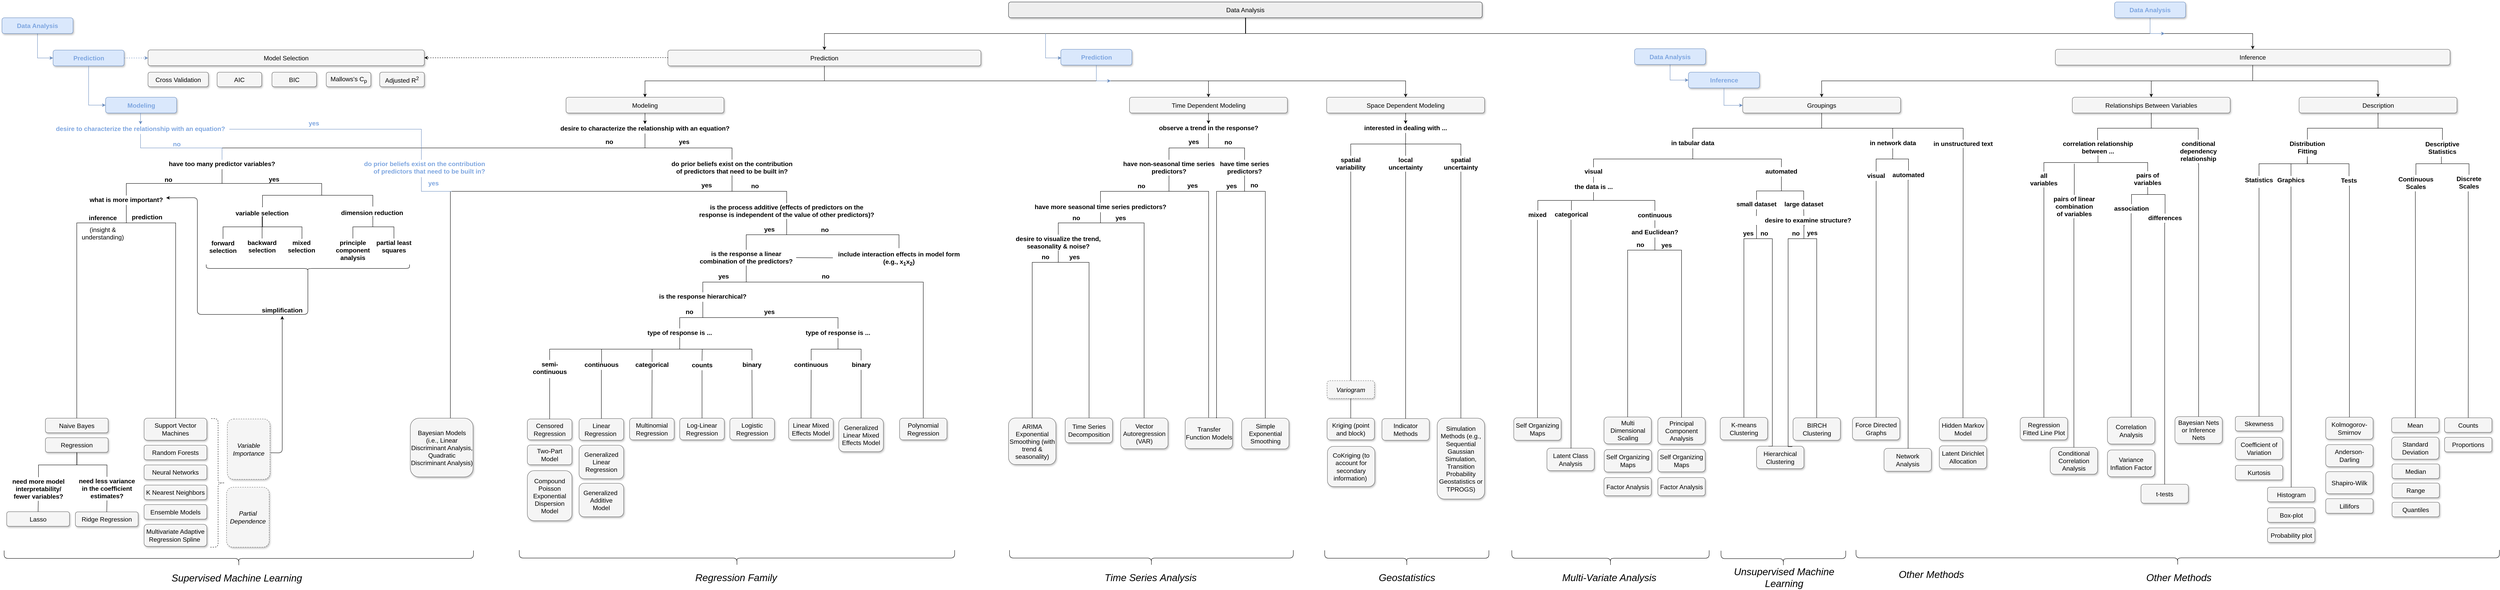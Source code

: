 <mxfile version="12.2.2" type="device" pages="1"><diagram id="b98fa263-6416-c6ec-5b7d-78bf54ef71d0" name="Page-1"><mxGraphModel dx="6837" dy="1868" grid="1" gridSize="10" guides="1" tooltips="1" connect="1" arrows="1" fold="1" page="1" pageScale="1.5" pageWidth="850" pageHeight="1100" background="none" math="0" shadow="0"><root><mxCell id="0" style=";html=1;"/><mxCell id="1" style=";html=1;" parent="0"/><mxCell id="bd1ffe27f62da27-73" value="" style="edgeStyle=orthogonalEdgeStyle;rounded=0;html=1;jettySize=auto;orthogonalLoop=1;fontFamily=Helvetica;fontSize=16;exitX=0.5;exitY=1;exitDx=0;exitDy=0;entryX=0.5;entryY=0;entryDx=0;entryDy=0;" parent="1" source="303ed1de8c2c98b4-3" target="2ff83983947a3683-6" edge="1"><mxGeometry relative="1" as="geometry"><Array as="points"><mxPoint x="-639" y="160"/><mxPoint x="1913" y="160"/></Array><mxPoint x="1062" y="30" as="sourcePoint"/><mxPoint x="2290" y="120" as="targetPoint"/></mxGeometry></mxCell><mxCell id="303ed1de8c2c98b4-3" value="Data Analysis" style="whiteSpace=wrap;html=1;rounded=1;shadow=1;strokeWidth=1;fontSize=16;align=center;fillColor=#eeeeee;strokeColor=#36393d;" parent="1" vertex="1"><mxGeometry x="-1240" y="80" width="1200" height="40" as="geometry"/></mxCell><mxCell id="bd1ffe27f62da27-76" value="" style="edgeStyle=orthogonalEdgeStyle;rounded=0;html=1;jettySize=auto;orthogonalLoop=1;fontFamily=Helvetica;fontSize=16;entryX=0.5;entryY=0;entryDx=0;entryDy=0;exitX=0.5;exitY=1;exitDx=0;exitDy=0;" parent="1" source="9fXrc2Q8oXgIaXbE3WfJ-13" target="bd1ffe27f62da27-1" edge="1"><mxGeometry relative="1" as="geometry"><Array as="points"><mxPoint x="-1706" y="280"/><mxPoint x="-2161" y="280"/></Array><mxPoint x="-1605" y="282.5" as="sourcePoint"/><mxPoint x="-2280" y="280" as="targetPoint"/></mxGeometry></mxCell><mxCell id="bd1ffe27f62da27-79" value="" style="edgeStyle=orthogonalEdgeStyle;rounded=0;html=1;jettySize=auto;orthogonalLoop=1;fontFamily=Helvetica;fontSize=16;entryX=0.5;entryY=0;entryDx=0;entryDy=0;exitX=0.5;exitY=1;exitDx=0;exitDy=0;" parent="1" source="9fXrc2Q8oXgIaXbE3WfJ-13" target="bd1ffe27f62da27-2" edge="1"><mxGeometry relative="1" as="geometry"><Array as="points"><mxPoint x="-1604" y="280"/><mxPoint x="-720" y="280"/></Array><mxPoint x="-1605" y="340" as="sourcePoint"/><mxPoint x="-760" y="300" as="targetPoint"/></mxGeometry></mxCell><mxCell id="2ff83983947a3683-6" value="Inference" style="whiteSpace=wrap;html=1;rounded=1;shadow=1;strokeWidth=1;fontSize=16;align=center;fillColor=#f5f5f5;strokeColor=#666666;" parent="1" vertex="1"><mxGeometry x="1412" y="200" width="1000" height="40" as="geometry"/></mxCell><mxCell id="bd1ffe27f62da27-8" value="" style="edgeStyle=orthogonalEdgeStyle;rounded=0;html=1;jettySize=auto;orthogonalLoop=1;fontFamily=Helvetica;fontSize=16;entryX=0.5;entryY=0;exitX=0.5;exitY=1;exitDx=0;exitDy=0;entryDx=0;entryDy=0;" parent="1" source="bd1ffe27f62da27-1" target="bd1ffe27f62da27-17" edge="1"><mxGeometry relative="1" as="geometry"><mxPoint x="-2161" y="406" as="targetPoint"/><mxPoint x="-2161" y="375.5" as="sourcePoint"/></mxGeometry></mxCell><mxCell id="bd1ffe27f62da27-1" value="Modeling" style="whiteSpace=wrap;html=1;rounded=1;shadow=1;strokeWidth=1;fontSize=16;align=center;fillColor=#f5f5f5;strokeColor=#666666;" parent="1" vertex="1"><mxGeometry x="-2361" y="321.5" width="400" height="40" as="geometry"/></mxCell><mxCell id="2muopPgTZuDURaxfQ2X0-26" style="edgeStyle=orthogonalEdgeStyle;rounded=0;orthogonalLoop=1;jettySize=auto;html=1;exitX=0.5;exitY=1;exitDx=0;exitDy=0;entryX=0.5;entryY=0;entryDx=0;entryDy=0;strokeWidth=1;" parent="1" source="bd1ffe27f62da27-2" target="6e7410822eb6f2a0-2" edge="1"><mxGeometry relative="1" as="geometry"/></mxCell><mxCell id="bd1ffe27f62da27-2" value="Time Dependent Modeling" style="whiteSpace=wrap;html=1;rounded=1;shadow=1;strokeWidth=1;fontSize=16;align=center;fillColor=#f5f5f5;strokeColor=#666666;" parent="1" vertex="1"><mxGeometry x="-933.5" y="321.5" width="400" height="40" as="geometry"/></mxCell><mxCell id="bd1ffe27f62da27-12" value="&lt;h1 style=&quot;font-size: 16px&quot;&gt;no&lt;/h1&gt;" style="text;html=1;strokeColor=none;fillColor=none;spacing=5;spacingTop=-20;whiteSpace=wrap;overflow=hidden;rounded=0;fontStyle=0;fontFamily=Helvetica;fontSize=16;" parent="1" vertex="1"><mxGeometry x="-2266" y="424" width="40" height="24" as="geometry"/></mxCell><mxCell id="bd1ffe27f62da27-15" style="edgeStyle=orthogonalEdgeStyle;html=1;startSize=6;endFill=0;endSize=6;strokeWidth=1;fontSize=16;rounded=0;endArrow=none;exitX=0.5;exitY=1;exitDx=0;exitDy=0;entryX=0.5;entryY=0;entryDx=0;entryDy=0;" parent="1" source="bd1ffe27f62da27-17" target="bd1ffe27f62da27-47" edge="1"><mxGeometry relative="1" as="geometry"><Array as="points"><mxPoint x="-2161" y="450"/><mxPoint x="-1940" y="450"/></Array><mxPoint x="-2161" y="443" as="sourcePoint"/><mxPoint x="-1800" y="430" as="targetPoint"/></mxGeometry></mxCell><mxCell id="bd1ffe27f62da27-16" value="&lt;h1 style=&quot;font-size: 16px&quot;&gt;yes&lt;/h1&gt;" style="text;html=1;strokeColor=none;fillColor=none;spacing=5;spacingTop=-20;whiteSpace=wrap;overflow=hidden;rounded=0;fontStyle=0;fontFamily=Helvetica;fontSize=16;" parent="1" vertex="1"><mxGeometry x="-2080" y="423.5" width="40" height="24" as="geometry"/></mxCell><mxCell id="bd1ffe27f62da27-17" value="&lt;h1 style=&quot;font-size: 16px&quot;&gt;desire to characterize the relationship with an equation?&lt;/h1&gt;" style="text;html=1;strokeColor=none;fillColor=none;spacing=5;spacingTop=-20;whiteSpace=wrap;overflow=hidden;rounded=0;fontStyle=0;fontFamily=Helvetica;fontSize=16;align=center;" parent="1" vertex="1"><mxGeometry x="-2386" y="389.5" width="450" height="24" as="geometry"/></mxCell><mxCell id="bd1ffe27f62da27-18" style="edgeStyle=orthogonalEdgeStyle;html=1;startSize=6;endFill=0;endSize=6;strokeWidth=1;fontSize=16;rounded=0;endArrow=none;entryX=0.5;entryY=0;exitX=0.5;exitY=1;exitDx=0;exitDy=0;" parent="1" source="bd1ffe27f62da27-17" target="bd1ffe27f62da27-22" edge="1"><mxGeometry relative="1" as="geometry"><Array as="points"><mxPoint x="-2161" y="450"/><mxPoint x="-3233" y="450"/></Array><mxPoint x="-2576" y="512" as="sourcePoint"/><mxPoint x="-3152" y="560.5" as="targetPoint"/></mxGeometry></mxCell><mxCell id="bd1ffe27f62da27-22" value="&lt;h1 style=&quot;font-size: 16px&quot;&gt;have too many predictor variables?&lt;/h1&gt;" style="text;html=1;strokeColor=none;fillColor=none;spacing=5;spacingTop=-20;whiteSpace=wrap;overflow=hidden;rounded=0;fontStyle=0;fontFamily=Helvetica;fontSize=16;align=center;" parent="1" vertex="1"><mxGeometry x="-3380" y="480" width="295" height="24" as="geometry"/></mxCell><mxCell id="bd1ffe27f62da27-28" style="edgeStyle=orthogonalEdgeStyle;html=1;startSize=6;endFill=0;endSize=6;strokeWidth=1;fontSize=16;rounded=0;endArrow=none;entryX=0.5;entryY=0;exitX=0.5;exitY=1;" parent="1" source="bd1ffe27f62da27-22" target="bd1ffe27f62da27-33" edge="1"><mxGeometry relative="1" as="geometry"><Array as="points"><mxPoint x="-3233" y="540"/><mxPoint x="-3475" y="540"/></Array><mxPoint x="-3278.5" y="592.5" as="sourcePoint"/><mxPoint x="-3438.5" y="642.5" as="targetPoint"/></mxGeometry></mxCell><mxCell id="bd1ffe27f62da27-29" value="&lt;h1 style=&quot;font-size: 16px&quot;&gt;no&lt;/h1&gt;" style="text;html=1;strokeColor=none;fillColor=none;spacing=5;spacingTop=-20;whiteSpace=wrap;overflow=hidden;rounded=0;fontStyle=0;fontFamily=Helvetica;fontSize=16;" parent="1" vertex="1"><mxGeometry x="-3383.5" y="519.5" width="40" height="24" as="geometry"/></mxCell><mxCell id="bd1ffe27f62da27-30" style="edgeStyle=orthogonalEdgeStyle;html=1;startSize=6;endFill=0;endSize=6;strokeWidth=1;fontSize=16;rounded=0;endArrow=none;exitX=0.5;exitY=1;entryX=0.5;entryY=0;entryDx=0;entryDy=0;" parent="1" source="bd1ffe27f62da27-22" target="bd1ffe27f62da27-32" edge="1"><mxGeometry relative="1" as="geometry"><Array as="points"><mxPoint x="-3233" y="540"/><mxPoint x="-2980" y="540"/><mxPoint x="-2980" y="570"/><mxPoint x="-2850" y="570"/></Array><mxPoint x="-3278.5" y="592.5" as="sourcePoint"/><mxPoint x="-2930" y="590" as="targetPoint"/></mxGeometry></mxCell><mxCell id="bd1ffe27f62da27-31" value="&lt;h1 style=&quot;font-size: 16px&quot;&gt;yes&lt;/h1&gt;" style="text;html=1;strokeColor=none;fillColor=none;spacing=5;spacingTop=-20;whiteSpace=wrap;overflow=hidden;rounded=0;fontStyle=0;fontFamily=Helvetica;fontSize=16;" parent="1" vertex="1"><mxGeometry x="-3119.5" y="518.5" width="40" height="24" as="geometry"/></mxCell><mxCell id="bd1ffe27f62da27-32" value="&lt;p style=&quot;line-height: 100%&quot;&gt;&lt;/p&gt;&lt;h1 style=&quot;font-size: 16px&quot;&gt;&lt;span style=&quot;&quot;&gt;dimension reduction&amp;nbsp;&lt;/span&gt;&lt;/h1&gt;&lt;p&gt;&lt;/p&gt;" style="text;html=1;strokeColor=none;fillColor=none;spacing=5;spacingTop=-20;whiteSpace=wrap;overflow=hidden;rounded=0;fontStyle=1;fontFamily=Helvetica;fontSize=16;align=center;" parent="1" vertex="1"><mxGeometry x="-2948.5" y="598.5" width="196" height="24" as="geometry"/></mxCell><mxCell id="bd1ffe27f62da27-33" value="&lt;h1 style=&quot;font-size: 16px&quot;&gt;what is more important?&lt;/h1&gt;" style="text;html=1;strokeColor=none;fillColor=none;spacing=5;spacingTop=-20;whiteSpace=wrap;overflow=hidden;rounded=0;fontStyle=0;fontFamily=Helvetica;fontSize=16;align=center;" parent="1" vertex="1"><mxGeometry x="-3576" y="570.5" width="202" height="24" as="geometry"/></mxCell><mxCell id="bd1ffe27f62da27-38" value="Naive Bayes&lt;br&gt;" style="whiteSpace=wrap;html=1;rounded=1;shadow=1;strokeWidth=1;fontSize=16;align=center;fillColor=#f5f5f5;strokeColor=#666666;" parent="1" vertex="1"><mxGeometry x="-3680" y="1135" width="159" height="37" as="geometry"/></mxCell><mxCell id="bd1ffe27f62da27-42" value="" style="endArrow=classic;html=1;fontFamily=Helvetica;fontSize=16;exitX=0.1;exitY=0.5;exitPerimeter=0;entryX=1;entryY=0.25;" parent="1" source="5f439c10867b4403-14" target="bd1ffe27f62da27-33" edge="1"><mxGeometry width="50" height="50" relative="1" as="geometry"><mxPoint x="-3039" y="879.5" as="sourcePoint"/><mxPoint x="-3352" y="576.5" as="targetPoint"/><Array as="points"><mxPoint x="-3015" y="872"/><mxPoint x="-3121" y="872"/><mxPoint x="-3295" y="872"/><mxPoint x="-3295" y="752.5"/><mxPoint x="-3295" y="671.5"/><mxPoint x="-3295" y="576"/></Array></mxGeometry></mxCell><mxCell id="bd1ffe27f62da27-47" value="&lt;h1 style=&quot;font-size: 16px&quot;&gt;do prior beliefs exist on the contribution of predictors that need to be built in?&lt;/h1&gt;" style="text;html=1;strokeColor=none;fillColor=none;spacing=5;spacingTop=-20;whiteSpace=wrap;overflow=hidden;rounded=0;fontStyle=0;fontFamily=Helvetica;fontSize=16;align=center;" parent="1" vertex="1"><mxGeometry x="-2101" y="479.5" width="321" height="40" as="geometry"/></mxCell><mxCell id="bd1ffe27f62da27-48" style="edgeStyle=orthogonalEdgeStyle;html=1;startSize=6;endFill=0;endSize=6;strokeWidth=1;fontSize=16;rounded=0;endArrow=none;exitX=0.5;exitY=1;exitDx=0;exitDy=0;" parent="1" source="bd1ffe27f62da27-47" target="5f439c10867b4403-38" edge="1"><mxGeometry relative="1" as="geometry"><Array as="points"><mxPoint x="-1940" y="560"/><mxPoint x="-1802" y="560"/></Array><mxPoint x="-1670" y="530" as="sourcePoint"/><mxPoint x="-2148" y="609" as="targetPoint"/></mxGeometry></mxCell><mxCell id="bd1ffe27f62da27-49" value="&lt;h1 style=&quot;font-size: 16px&quot;&gt;no&lt;/h1&gt;" style="text;html=1;strokeColor=none;fillColor=none;spacing=5;spacingTop=-20;whiteSpace=wrap;overflow=hidden;rounded=0;fontStyle=0;fontFamily=Helvetica;fontSize=16;" parent="1" vertex="1"><mxGeometry x="-1897" y="536" width="40" height="24" as="geometry"/></mxCell><mxCell id="bd1ffe27f62da27-50" style="edgeStyle=orthogonalEdgeStyle;html=1;startSize=6;endFill=0;endSize=6;strokeWidth=1;fontSize=16;rounded=0;endArrow=none;entryX=0.5;entryY=0;exitX=0.5;exitY=1;exitDx=0;exitDy=0;" parent="1" source="bd1ffe27f62da27-47" target="5f439c10867b4403-47" edge="1"><mxGeometry relative="1" as="geometry"><Array as="points"><mxPoint x="-1940" y="560"/><mxPoint x="-2654" y="560"/></Array><mxPoint x="-2140" y="520" as="sourcePoint"/><mxPoint x="-1333" y="842" as="targetPoint"/></mxGeometry></mxCell><mxCell id="bd1ffe27f62da27-51" value="&lt;h1 style=&quot;font-size: 16px&quot;&gt;yes&lt;/h1&gt;" style="text;html=1;strokeColor=none;fillColor=none;spacing=5;spacingTop=-20;whiteSpace=wrap;overflow=hidden;rounded=0;fontStyle=0;fontFamily=Helvetica;fontSize=16;" parent="1" vertex="1"><mxGeometry x="-2023" y="534" width="40" height="24" as="geometry"/></mxCell><mxCell id="bd1ffe27f62da27-52" value="&lt;h1 style=&quot;font-size: 16px&quot;&gt;is the response a linear combination of the predictors?&lt;/h1&gt;" style="text;html=1;strokeColor=none;fillColor=none;spacing=5;spacingTop=-20;whiteSpace=wrap;overflow=hidden;rounded=0;fontStyle=0;fontFamily=Helvetica;fontSize=16;align=center;" parent="1" vertex="1"><mxGeometry x="-2031" y="708" width="253" height="40" as="geometry"/></mxCell><mxCell id="bd1ffe27f62da27-53" style="edgeStyle=orthogonalEdgeStyle;html=1;startSize=6;endFill=0;endSize=6;strokeWidth=1;fontSize=16;rounded=0;endArrow=none;exitX=0.5;exitY=1;entryX=0.5;entryY=0;" parent="1" source="bd1ffe27f62da27-52" target="bd1ffe27f62da27-57" edge="1"><mxGeometry relative="1" as="geometry"><Array as="points"><mxPoint x="-1904" y="790"/><mxPoint x="-2014" y="790"/></Array><mxPoint x="-1875" y="781" as="sourcePoint"/><mxPoint x="-2035" y="831" as="targetPoint"/></mxGeometry></mxCell><mxCell id="bd1ffe27f62da27-54" value="&lt;h1 style=&quot;font-size: 16px&quot;&gt;yes&lt;/h1&gt;" style="text;html=1;strokeColor=none;fillColor=none;spacing=5;spacingTop=-20;whiteSpace=wrap;overflow=hidden;rounded=0;fontStyle=0;fontFamily=Helvetica;fontSize=16;" parent="1" vertex="1"><mxGeometry x="-1980" y="765" width="40" height="24" as="geometry"/></mxCell><mxCell id="bd1ffe27f62da27-55" style="edgeStyle=orthogonalEdgeStyle;html=1;startSize=6;endFill=0;endSize=6;strokeWidth=1;fontSize=16;rounded=0;endArrow=none;entryX=0.5;entryY=0;exitX=0.5;exitY=1;" parent="1" source="bd1ffe27f62da27-52" target="5f439c10867b4403-46" edge="1"><mxGeometry relative="1" as="geometry"><Array as="points"><mxPoint x="-1904" y="790"/><mxPoint x="-1456" y="790"/></Array><mxPoint x="-1875" y="781" as="sourcePoint"/><mxPoint x="-1554" y="973" as="targetPoint"/></mxGeometry></mxCell><mxCell id="bd1ffe27f62da27-56" value="&lt;h1 style=&quot;font-size: 16px&quot;&gt;no&lt;/h1&gt;" style="text;html=1;strokeColor=none;fillColor=none;spacing=5;spacingTop=-20;whiteSpace=wrap;overflow=hidden;rounded=0;fontStyle=0;fontFamily=Helvetica;fontSize=16;" parent="1" vertex="1"><mxGeometry x="-1718" y="765" width="40" height="24" as="geometry"/></mxCell><mxCell id="bd1ffe27f62da27-57" value="&lt;h1 style=&quot;font-size: 16px&quot;&gt;is the response hierarchical?&lt;/h1&gt;" style="text;html=1;strokeColor=none;fillColor=none;spacing=5;spacingTop=-20;whiteSpace=wrap;overflow=hidden;rounded=0;fontStyle=0;fontFamily=Helvetica;fontSize=16;align=center;" parent="1" vertex="1"><mxGeometry x="-2144" y="816" width="259" height="24" as="geometry"/></mxCell><mxCell id="bd1ffe27f62da27-59" value="&lt;h1 style=&quot;font-size: 16px&quot;&gt;no&lt;/h1&gt;" style="text;html=1;strokeColor=none;fillColor=none;spacing=5;spacingTop=-20;whiteSpace=wrap;overflow=hidden;rounded=0;fontStyle=0;fontFamily=Helvetica;fontSize=16;" parent="1" vertex="1"><mxGeometry x="-2063.5" y="855" width="40" height="24" as="geometry"/></mxCell><mxCell id="bd1ffe27f62da27-61" value="&lt;h1 style=&quot;font-size: 16px&quot;&gt;yes&lt;/h1&gt;" style="text;html=1;strokeColor=none;fillColor=none;spacing=5;spacingTop=-20;whiteSpace=wrap;overflow=hidden;rounded=0;fontStyle=0;fontFamily=Helvetica;fontSize=16;" parent="1" vertex="1"><mxGeometry x="-1864" y="855" width="40" height="24" as="geometry"/></mxCell><mxCell id="bd1ffe27f62da27-62" value="&lt;h1 style=&quot;font-size: 16px&quot;&gt;type of response is ...&lt;/h1&gt;" style="text;html=1;strokeColor=none;fillColor=none;spacing=5;spacingTop=-20;whiteSpace=wrap;overflow=hidden;rounded=0;fontStyle=0;fontFamily=Helvetica;fontSize=16;align=center;" parent="1" vertex="1"><mxGeometry x="-2185" y="907.5" width="224" height="24" as="geometry"/></mxCell><mxCell id="bd1ffe27f62da27-63" value="&lt;h1 style=&quot;font-size: 16px&quot;&gt;type of response is ...&lt;/h1&gt;" style="text;html=1;strokeColor=none;fillColor=none;spacing=5;spacingTop=-20;whiteSpace=wrap;overflow=hidden;rounded=0;fontStyle=0;fontFamily=Helvetica;fontSize=16;align=center;verticalAlign=top;" parent="1" vertex="1"><mxGeometry x="-1784" y="908" width="224" height="24" as="geometry"/></mxCell><mxCell id="bd1ffe27f62da27-64" style="edgeStyle=orthogonalEdgeStyle;html=1;startSize=6;endFill=0;endSize=6;strokeWidth=1;fontSize=16;rounded=0;endArrow=none;entryX=0.5;entryY=0;" parent="1" edge="1"><mxGeometry relative="1" as="geometry"><Array as="points"><mxPoint x="-2073" y="960"/><mxPoint x="-2271" y="960"/></Array><mxPoint x="-2073" y="930" as="sourcePoint"/><mxPoint x="-2271" y="995.5" as="targetPoint"/></mxGeometry></mxCell><mxCell id="bd1ffe27f62da27-66" style="edgeStyle=orthogonalEdgeStyle;html=1;startSize=6;endFill=0;endSize=6;strokeWidth=1;fontSize=16;rounded=0;endArrow=none;entryX=0.5;entryY=0;exitX=0.5;exitY=1;" parent="1" source="bd1ffe27f62da27-62" target="5f439c10867b4403-65" edge="1"><mxGeometry relative="1" as="geometry"><Array as="points"><mxPoint x="-2073" y="960"/><mxPoint x="-1890" y="960"/></Array><mxPoint x="-2073" y="962.5" as="sourcePoint"/><mxPoint x="-1886" y="1021.5" as="targetPoint"/></mxGeometry></mxCell><mxCell id="bd1ffe27f62da27-68" value="&lt;h1 style=&quot;font-size: 16px&quot;&gt;forward selection&lt;/h1&gt;" style="text;html=1;strokeColor=none;fillColor=none;spacing=5;spacingTop=-20;whiteSpace=wrap;overflow=hidden;rounded=0;fontStyle=0;fontFamily=Helvetica;fontSize=16;align=center;" parent="1" vertex="1"><mxGeometry x="-3295" y="680.5" width="130" height="40" as="geometry"/></mxCell><mxCell id="bd1ffe27f62da27-69" value="&lt;h1 style=&quot;font-size: 16px&quot;&gt;continuous&lt;/h1&gt;" style="text;html=1;strokeColor=none;fillColor=none;spacing=5;spacingTop=-20;whiteSpace=wrap;overflow=hidden;rounded=0;fontStyle=0;fontFamily=Helvetica;fontSize=16;align=center;" parent="1" vertex="1"><mxGeometry x="-1800" y="988.5" width="120" height="24" as="geometry"/></mxCell><mxCell id="5f439c10867b4403-1" value="&lt;p style=&quot;line-height: 100%&quot;&gt;&lt;/p&gt;&lt;h1 style=&quot;font-size: 16px&quot;&gt;&lt;span style=&quot;&quot;&gt;variable selection&lt;/span&gt;&lt;/h1&gt;&lt;p&gt;&lt;/p&gt;" style="text;html=1;strokeColor=none;fillColor=none;spacing=5;spacingTop=-20;whiteSpace=wrap;overflow=hidden;rounded=0;fontStyle=1;fontFamily=Helvetica;fontSize=16;align=center;" parent="1" vertex="1"><mxGeometry x="-3229" y="599.5" width="196" height="24" as="geometry"/></mxCell><mxCell id="5f439c10867b4403-2" style="edgeStyle=orthogonalEdgeStyle;html=1;startSize=6;endFill=0;endSize=6;strokeWidth=1;fontSize=16;rounded=0;endArrow=none;entryX=0.5;entryY=0;" parent="1" target="5f439c10867b4403-1" edge="1"><mxGeometry relative="1" as="geometry"><Array as="points"><mxPoint x="-3130" y="570"/></Array><mxPoint x="-2980" y="570" as="sourcePoint"/><mxPoint x="-3145.5" y="645.5" as="targetPoint"/></mxGeometry></mxCell><mxCell id="5f439c10867b4403-5" style="edgeStyle=orthogonalEdgeStyle;html=1;startSize=6;endFill=0;endSize=6;strokeWidth=1;fontSize=16;rounded=0;endArrow=none;entryX=0.5;entryY=0;exitX=0.5;exitY=1;" parent="1" source="5f439c10867b4403-1" target="5f439c10867b4403-7" edge="1"><mxGeometry relative="1" as="geometry"><Array as="points"><mxPoint x="-3130" y="650"/><mxPoint x="-3030" y="650"/><mxPoint x="-3030" y="680"/></Array><mxPoint x="-3147" y="675.5" as="sourcePoint"/><mxPoint x="-3025" y="707.5" as="targetPoint"/></mxGeometry></mxCell><mxCell id="5f439c10867b4403-6" value="&lt;h1 style=&quot;font-size: 16px&quot;&gt;backward selection&lt;/h1&gt;" style="text;html=1;strokeColor=none;fillColor=none;spacing=5;spacingTop=-20;whiteSpace=wrap;overflow=hidden;rounded=0;fontStyle=0;fontFamily=Helvetica;fontSize=16;align=center;" parent="1" vertex="1"><mxGeometry x="-3196" y="679.5" width="130" height="40" as="geometry"/></mxCell><mxCell id="5f439c10867b4403-7" value="&lt;h1 style=&quot;font-size: 16px&quot;&gt;mixed selection&lt;/h1&gt;" style="text;html=1;strokeColor=none;fillColor=none;spacing=5;spacingTop=-20;whiteSpace=wrap;overflow=hidden;rounded=0;fontStyle=0;fontFamily=Helvetica;fontSize=16;align=center;" parent="1" vertex="1"><mxGeometry x="-3095" y="679.5" width="128" height="40" as="geometry"/></mxCell><mxCell id="5f439c10867b4403-9" value="" style="endArrow=none;html=1;fontFamily=Helvetica;fontSize=16;entryX=0.5;entryY=0;exitX=0.5;exitY=1;exitDx=0;exitDy=0;" parent="1" source="5f439c10867b4403-1" target="5f439c10867b4403-6" edge="1"><mxGeometry width="50" height="50" relative="1" as="geometry"><mxPoint x="-3131" y="683.5" as="sourcePoint"/><mxPoint x="-3146" y="702.5" as="targetPoint"/></mxGeometry></mxCell><mxCell id="5f439c10867b4403-12" value="&lt;h1 style=&quot;font-size: 16px&quot;&gt;principle component analysis&lt;/h1&gt;" style="text;html=1;strokeColor=none;fillColor=none;spacing=5;spacingTop=-20;whiteSpace=wrap;overflow=hidden;rounded=0;fontStyle=0;fontFamily=Helvetica;fontSize=16;align=center;" parent="1" vertex="1"><mxGeometry x="-2965" y="679.5" width="128" height="60" as="geometry"/></mxCell><mxCell id="5f439c10867b4403-13" value="&lt;h1 style=&quot;font-size: 16px&quot;&gt;partial least squares&lt;/h1&gt;" style="text;html=1;strokeColor=none;fillColor=none;spacing=5;spacingTop=-20;whiteSpace=wrap;overflow=hidden;rounded=0;fontStyle=0;fontFamily=Helvetica;fontSize=16;align=center;" parent="1" vertex="1"><mxGeometry x="-2846" y="679.5" width="98" height="60" as="geometry"/></mxCell><mxCell id="5f439c10867b4403-14" value="" style="shape=curlyBracket;whiteSpace=wrap;html=1;rounded=1;fontFamily=Helvetica;fontSize=16;align=center;rotation=-90;" parent="1" vertex="1"><mxGeometry x="-3025" y="498" width="20" height="515" as="geometry"/></mxCell><mxCell id="5f439c10867b4403-20" value="Regression&lt;br&gt;" style="whiteSpace=wrap;html=1;rounded=1;shadow=1;strokeWidth=1;fontSize=16;align=center;fillColor=#f5f5f5;strokeColor=#666666;" parent="1" vertex="1"><mxGeometry x="-3680" y="1184.5" width="159" height="37" as="geometry"/></mxCell><mxCell id="5f439c10867b4403-24" value="&lt;h1 style=&quot;font-size: 16px&quot;&gt;need less variance in the coefficient estimates?&lt;/h1&gt;" style="text;html=1;strokeColor=none;fillColor=none;spacing=5;spacingTop=-20;whiteSpace=wrap;overflow=hidden;rounded=0;fontStyle=0;fontFamily=Helvetica;fontSize=16;align=center;verticalAlign=top;" parent="1" vertex="1"><mxGeometry x="-3602" y="1283.5" width="156" height="60" as="geometry"/></mxCell><mxCell id="5f439c10867b4403-30" value="Ridge Regression&lt;br&gt;" style="whiteSpace=wrap;html=1;rounded=1;shadow=1;strokeWidth=1;fontSize=16;align=center;fillColor=#f5f5f5;strokeColor=#666666;" parent="1" vertex="1"><mxGeometry x="-3604" y="1372.5" width="159" height="37" as="geometry"/></mxCell><mxCell id="5f439c10867b4403-31" value="&lt;h1 style=&quot;font-size: 16px&quot;&gt;need more model interpretability/ fewer variables?&lt;/h1&gt;" style="text;html=1;strokeColor=none;fillColor=none;spacing=5;spacingTop=-20;whiteSpace=wrap;overflow=hidden;rounded=0;fontStyle=0;fontFamily=Helvetica;fontSize=16;align=center;verticalAlign=top;" parent="1" vertex="1"><mxGeometry x="-3770" y="1284.5" width="145" height="60" as="geometry"/></mxCell><mxCell id="5f439c10867b4403-36" value="Lasso&lt;br&gt;" style="whiteSpace=wrap;html=1;rounded=1;shadow=1;strokeWidth=1;fontSize=16;align=center;fillColor=#f5f5f5;strokeColor=#666666;" parent="1" vertex="1"><mxGeometry x="-3778" y="1372" width="159" height="37" as="geometry"/></mxCell><mxCell id="5f439c10867b4403-37" style="edgeStyle=orthogonalEdgeStyle;html=1;startSize=6;endFill=0;endSize=6;strokeWidth=1;fontSize=16;rounded=0;endArrow=none;entryX=0.5;entryY=0;exitX=0.5;exitY=1;" parent="1" source="bd1ffe27f62da27-33" edge="1"><mxGeometry relative="1" as="geometry"><Array as="points"><mxPoint x="-3475" y="640"/><mxPoint x="-3350" y="640"/></Array><mxPoint x="-3466" y="672.5" as="sourcePoint"/><mxPoint x="-3351" y="1134.5" as="targetPoint"/></mxGeometry></mxCell><mxCell id="5f439c10867b4403-38" value="&lt;h1 style=&quot;font-size: 16px&quot;&gt;is the process additive (effects of predictors on the response is independent of the value of other predictors)?&lt;/h1&gt;" style="text;html=1;strokeColor=none;fillColor=none;spacing=5;spacingTop=-20;whiteSpace=wrap;overflow=hidden;rounded=0;fontStyle=0;fontFamily=Helvetica;fontSize=16;align=center;" parent="1" vertex="1"><mxGeometry x="-2035" y="590" width="466" height="40" as="geometry"/></mxCell><mxCell id="5f439c10867b4403-39" style="edgeStyle=orthogonalEdgeStyle;html=1;startSize=6;endFill=0;endSize=6;strokeWidth=1;fontSize=16;rounded=0;endArrow=none;exitX=0.5;exitY=1;entryX=0.5;entryY=0;" parent="1" source="5f439c10867b4403-38" target="bd1ffe27f62da27-52" edge="1"><mxGeometry relative="1" as="geometry"><Array as="points"><mxPoint x="-1802" y="670"/><mxPoint x="-1904" y="670"/></Array><mxPoint x="-1790.5" y="678" as="sourcePoint"/><mxPoint x="-1872" y="735" as="targetPoint"/></mxGeometry></mxCell><mxCell id="5f439c10867b4403-40" value="&lt;h1 style=&quot;font-size: 16px&quot;&gt;yes&lt;/h1&gt;" style="text;html=1;strokeColor=none;fillColor=none;spacing=5;spacingTop=-20;whiteSpace=wrap;overflow=hidden;rounded=0;fontStyle=0;fontFamily=Helvetica;fontSize=16;" parent="1" vertex="1"><mxGeometry x="-1864" y="645.5" width="40" height="24" as="geometry"/></mxCell><mxCell id="5f439c10867b4403-41" style="edgeStyle=orthogonalEdgeStyle;html=1;startSize=6;endFill=0;endSize=6;strokeWidth=1;fontSize=16;rounded=0;endArrow=none;entryX=0.5;entryY=0;exitX=0.5;exitY=1;" parent="1" source="5f439c10867b4403-38" target="5f439c10867b4403-43" edge="1"><mxGeometry relative="1" as="geometry"><Array as="points"><mxPoint x="-1802" y="670"/><mxPoint x="-1517" y="670"/></Array><mxPoint x="-1790" y="708" as="sourcePoint"/><mxPoint x="-1350" y="745" as="targetPoint"/></mxGeometry></mxCell><mxCell id="5f439c10867b4403-42" value="&lt;h1 style=&quot;font-size: 16px&quot;&gt;no&lt;/h1&gt;" style="text;html=1;strokeColor=none;fillColor=none;spacing=5;spacingTop=-20;whiteSpace=wrap;overflow=hidden;rounded=0;fontStyle=0;fontFamily=Helvetica;fontSize=16;" parent="1" vertex="1"><mxGeometry x="-1720.5" y="647" width="40" height="24" as="geometry"/></mxCell><mxCell id="5f439c10867b4403-43" value="&lt;p style=&quot;line-height: 100%&quot;&gt;&lt;/p&gt;&lt;h1 style=&quot;font-size: 16px&quot;&gt;include interaction effects in model form (e.g., x&lt;sub&gt;1&lt;/sub&gt;x&lt;sub&gt;2&lt;/sub&gt;)&lt;/h1&gt;&lt;p&gt;&lt;/p&gt;" style="text;html=1;strokeColor=none;fillColor=none;spacing=5;spacingTop=-20;whiteSpace=wrap;overflow=hidden;rounded=0;fontStyle=1;fontFamily=Helvetica;fontSize=16;align=center;" parent="1" vertex="1"><mxGeometry x="-1685" y="704" width="335" height="49" as="geometry"/></mxCell><mxCell id="5f439c10867b4403-45" value="" style="endArrow=none;html=1;fontFamily=Helvetica;fontSize=16;exitX=1;exitY=0.5;entryX=0;entryY=0.5;" parent="1" source="bd1ffe27f62da27-52" target="5f439c10867b4403-43" edge="1"><mxGeometry width="50" height="50" relative="1" as="geometry"><mxPoint x="-1725" y="785" as="sourcePoint"/><mxPoint x="-1675" y="735" as="targetPoint"/></mxGeometry></mxCell><mxCell id="5f439c10867b4403-46" value="Polynomial Regression&lt;br&gt;" style="whiteSpace=wrap;html=1;rounded=1;shadow=1;strokeWidth=1;fontSize=16;align=center;fillColor=#f5f5f5;strokeColor=#666666;" parent="1" vertex="1"><mxGeometry x="-1516" y="1135" width="120" height="55" as="geometry"/></mxCell><mxCell id="5f439c10867b4403-47" value="Bayesian Models (i.e., Linear Discriminant Analysis, Quadratic Discriminant Analysis)&lt;br&gt;" style="whiteSpace=wrap;html=1;rounded=1;shadow=1;strokeWidth=1;fontSize=16;align=center;fillColor=#f5f5f5;strokeColor=#666666;" parent="1" vertex="1"><mxGeometry x="-2755.5" y="1135" width="159" height="149" as="geometry"/></mxCell><mxCell id="5f439c10867b4403-52" value="Linear Regression&amp;nbsp;" style="whiteSpace=wrap;html=1;rounded=1;shadow=1;strokeWidth=1;fontSize=16;align=center;fillColor=#f5f5f5;strokeColor=#666666;" parent="1" vertex="1"><mxGeometry x="-2328" y="1136" width="113" height="55" as="geometry"/></mxCell><mxCell id="5f439c10867b4403-53" value="Multinomial Regression" style="whiteSpace=wrap;html=1;rounded=1;shadow=1;strokeWidth=1;fontSize=16;align=center;fillColor=#f5f5f5;strokeColor=#666666;" parent="1" vertex="1"><mxGeometry x="-2200" y="1135" width="113" height="55" as="geometry"/></mxCell><mxCell id="5f439c10867b4403-54" value="Log-Linear Regression" style="whiteSpace=wrap;html=1;rounded=1;shadow=1;strokeWidth=1;fontSize=16;align=center;fillColor=#f5f5f5;strokeColor=#666666;" parent="1" vertex="1"><mxGeometry x="-2073" y="1135" width="113" height="55" as="geometry"/></mxCell><mxCell id="5f439c10867b4403-55" value="Logistic Regression" style="whiteSpace=wrap;html=1;rounded=1;shadow=1;strokeWidth=1;fontSize=16;align=center;fillColor=#f5f5f5;strokeColor=#666666;" parent="1" vertex="1"><mxGeometry x="-1946" y="1135" width="113" height="55" as="geometry"/></mxCell><mxCell id="5f439c10867b4403-56" value="Linear Mixed Effects Model" style="whiteSpace=wrap;html=1;rounded=1;shadow=1;strokeWidth=1;fontSize=16;align=center;fillColor=#f5f5f5;strokeColor=#666666;" parent="1" vertex="1"><mxGeometry x="-1797" y="1135" width="113" height="55" as="geometry"/></mxCell><mxCell id="5f439c10867b4403-57" value="Generalized Linear Mixed Effects Model" style="whiteSpace=wrap;html=1;rounded=1;shadow=1;strokeWidth=1;fontSize=16;align=center;fillColor=#f5f5f5;strokeColor=#666666;" parent="1" vertex="1"><mxGeometry x="-1670" y="1135" width="113" height="85" as="geometry"/></mxCell><mxCell id="5f439c10867b4403-58" value="&lt;h1 style=&quot;font-size: 16px&quot;&gt;binary&lt;/h1&gt;" style="text;html=1;strokeColor=none;fillColor=none;spacing=5;spacingTop=-20;whiteSpace=wrap;overflow=hidden;rounded=0;fontStyle=0;fontFamily=Helvetica;fontSize=16;align=center;" parent="1" vertex="1"><mxGeometry x="-1673.5" y="988.5" width="120" height="24" as="geometry"/></mxCell><mxCell id="5f439c10867b4403-60" style="edgeStyle=orthogonalEdgeStyle;html=1;startSize=6;endFill=0;endSize=6;strokeWidth=1;fontSize=16;rounded=0;endArrow=none;entryX=0.5;entryY=0;exitX=0.5;exitY=1;" parent="1" source="bd1ffe27f62da27-63" target="5f439c10867b4403-58" edge="1"><mxGeometry relative="1" as="geometry"><Array as="points"><mxPoint x="-1672" y="960"/><mxPoint x="-1613" y="960"/></Array><mxPoint x="-1703" y="950.5" as="sourcePoint"/><mxPoint x="-1600" y="1015.5" as="targetPoint"/></mxGeometry></mxCell><mxCell id="5f439c10867b4403-61" style="edgeStyle=orthogonalEdgeStyle;html=1;startSize=6;endFill=0;endSize=6;strokeWidth=1;fontSize=16;rounded=0;endArrow=none;exitX=0.5;exitY=1;entryX=0.5;entryY=0;" parent="1" source="bd1ffe27f62da27-63" target="bd1ffe27f62da27-69" edge="1"><mxGeometry relative="1" as="geometry"><Array as="points"><mxPoint x="-1672" y="960"/><mxPoint x="-1740" y="960"/></Array><mxPoint x="-1706" y="950.5" as="sourcePoint"/><mxPoint x="-1743" y="1029.5" as="targetPoint"/></mxGeometry></mxCell><mxCell id="5f439c10867b4403-62" value="" style="endArrow=none;html=1;fontFamily=Helvetica;fontSize=16;entryX=0.5;entryY=1;exitX=0.5;exitY=0;" parent="1" source="5f439c10867b4403-56" target="bd1ffe27f62da27-69" edge="1"><mxGeometry width="50" height="50" relative="1" as="geometry"><mxPoint x="-1740" y="1132.5" as="sourcePoint"/><mxPoint x="-1790" y="1072.5" as="targetPoint"/></mxGeometry></mxCell><mxCell id="5f439c10867b4403-63" value="" style="endArrow=none;html=1;fontFamily=Helvetica;fontSize=16;entryX=0.5;entryY=1;exitX=0.5;exitY=0;" parent="1" source="5f439c10867b4403-57" target="5f439c10867b4403-58" edge="1"><mxGeometry width="50" height="50" relative="1" as="geometry"><mxPoint x="-1690" y="1152.5" as="sourcePoint"/><mxPoint x="-1640" y="1102.5" as="targetPoint"/></mxGeometry></mxCell><mxCell id="5f439c10867b4403-64" value="&lt;h1 style=&quot;font-size: 16px&quot;&gt;counts&lt;/h1&gt;" style="text;html=1;strokeColor=none;fillColor=none;spacing=5;spacingTop=-20;whiteSpace=wrap;overflow=hidden;rounded=0;fontStyle=0;fontFamily=Helvetica;fontSize=16;align=center;" parent="1" vertex="1"><mxGeometry x="-2076.5" y="989.5" width="120" height="24" as="geometry"/></mxCell><mxCell id="5f439c10867b4403-65" value="&lt;h1 style=&quot;font-size: 16px&quot;&gt;binary&lt;/h1&gt;" style="text;html=1;strokeColor=none;fillColor=none;spacing=5;spacingTop=-20;whiteSpace=wrap;overflow=hidden;rounded=0;fontStyle=0;fontFamily=Helvetica;fontSize=16;align=center;" parent="1" vertex="1"><mxGeometry x="-1950" y="988.5" width="120" height="24" as="geometry"/></mxCell><mxCell id="5f439c10867b4403-66" value="&lt;h1 style=&quot;font-size: 16px&quot;&gt;continuous&lt;/h1&gt;" style="text;html=1;strokeColor=none;fillColor=none;spacing=5;spacingTop=-20;whiteSpace=wrap;overflow=hidden;rounded=0;fontStyle=0;fontFamily=Helvetica;fontSize=16;align=center;" parent="1" vertex="1"><mxGeometry x="-2331.5" y="988.5" width="120" height="24" as="geometry"/></mxCell><mxCell id="5f439c10867b4403-67" value="&lt;h1 style=&quot;font-size: 16px&quot;&gt;categorical&lt;/h1&gt;" style="text;html=1;strokeColor=none;fillColor=none;spacing=5;spacingTop=-20;whiteSpace=wrap;overflow=hidden;rounded=0;fontStyle=0;fontFamily=Helvetica;fontSize=16;align=center;" parent="1" vertex="1"><mxGeometry x="-2203" y="988.5" width="120" height="24" as="geometry"/></mxCell><mxCell id="5f439c10867b4403-68" value="" style="endArrow=none;html=1;fontFamily=Helvetica;fontSize=16;entryX=0.5;entryY=1;exitX=0.5;exitY=0;" parent="1" source="5f439c10867b4403-52" target="5f439c10867b4403-66" edge="1"><mxGeometry width="50" height="50" relative="1" as="geometry"><mxPoint x="-2298" y="1142.5" as="sourcePoint"/><mxPoint x="-2248" y="1092.5" as="targetPoint"/></mxGeometry></mxCell><mxCell id="5f439c10867b4403-69" value="" style="endArrow=none;html=1;fontFamily=Helvetica;fontSize=16;exitX=0.5;exitY=0;entryX=0.5;entryY=1;" parent="1" source="5f439c10867b4403-53" target="5f439c10867b4403-67" edge="1"><mxGeometry width="50" height="50" relative="1" as="geometry"><mxPoint x="-2198" y="1152.5" as="sourcePoint"/><mxPoint x="-2148" y="1102.5" as="targetPoint"/></mxGeometry></mxCell><mxCell id="5f439c10867b4403-70" value="" style="endArrow=none;html=1;fontFamily=Helvetica;fontSize=16;exitX=0.5;exitY=0;entryX=0.5;entryY=1;" parent="1" source="5f439c10867b4403-54" target="5f439c10867b4403-64" edge="1"><mxGeometry width="50" height="50" relative="1" as="geometry"><mxPoint x="-2048" y="1152.5" as="sourcePoint"/><mxPoint x="-1998" y="1102.5" as="targetPoint"/></mxGeometry></mxCell><mxCell id="5f439c10867b4403-71" value="" style="endArrow=none;html=1;fontFamily=Helvetica;fontSize=16;exitX=0.5;exitY=0;entryX=0.5;entryY=1;" parent="1" source="5f439c10867b4403-55" target="5f439c10867b4403-65" edge="1"><mxGeometry width="50" height="50" relative="1" as="geometry"><mxPoint x="-1938" y="1152.5" as="sourcePoint"/><mxPoint x="-1888" y="1102.5" as="targetPoint"/></mxGeometry></mxCell><mxCell id="5f439c10867b4403-72" value="" style="endArrow=none;html=1;fontFamily=Helvetica;fontSize=16;exitX=0.5;exitY=0;" parent="1" source="5f439c10867b4403-67" edge="1"><mxGeometry width="50" height="50" relative="1" as="geometry"><mxPoint x="-2181.5" y="1064" as="sourcePoint"/><mxPoint x="-2143" y="992.5" as="targetPoint"/></mxGeometry></mxCell><mxCell id="5f439c10867b4403-73" value="" style="endArrow=none;html=1;fontFamily=Helvetica;fontSize=16;exitX=0.5;exitY=0;" parent="1" source="5f439c10867b4403-64" edge="1"><mxGeometry width="50" height="50" relative="1" as="geometry"><mxPoint x="-2016.5" y="1046.5" as="sourcePoint"/><mxPoint x="-2016" y="960" as="targetPoint"/></mxGeometry></mxCell><mxCell id="5f439c10867b4403-76" value="Support Vector Machines&lt;br&gt;" style="whiteSpace=wrap;html=1;rounded=1;shadow=1;strokeWidth=1;fontSize=16;align=center;fillColor=#f5f5f5;strokeColor=#666666;" parent="1" vertex="1"><mxGeometry x="-3430" y="1135" width="159" height="56" as="geometry"/></mxCell><mxCell id="5f439c10867b4403-77" value="Random Forests&lt;br&gt;" style="whiteSpace=wrap;html=1;rounded=1;shadow=1;strokeWidth=1;fontSize=16;align=center;fillColor=#f5f5f5;strokeColor=#666666;" parent="1" vertex="1"><mxGeometry x="-3430" y="1203.5" width="159" height="37" as="geometry"/></mxCell><mxCell id="5f439c10867b4403-78" value="Neural Networks&lt;br&gt;" style="whiteSpace=wrap;html=1;rounded=1;shadow=1;strokeWidth=1;fontSize=16;align=center;fillColor=#f5f5f5;strokeColor=#666666;" parent="1" vertex="1"><mxGeometry x="-3430" y="1253.5" width="159" height="37" as="geometry"/></mxCell><mxCell id="5f439c10867b4403-79" value="K Nearest Neighbors&lt;br&gt;" style="whiteSpace=wrap;html=1;rounded=1;shadow=1;strokeWidth=1;fontSize=16;align=center;fillColor=#f5f5f5;strokeColor=#666666;" parent="1" vertex="1"><mxGeometry x="-3430" y="1304.5" width="159" height="37" as="geometry"/></mxCell><mxCell id="5f439c10867b4403-80" value="Ensemble Models&lt;br&gt;" style="whiteSpace=wrap;html=1;rounded=1;shadow=1;strokeWidth=1;fontSize=16;align=center;fillColor=#f5f5f5;strokeColor=#666666;" parent="1" vertex="1"><mxGeometry x="-3430" y="1354" width="159" height="37" as="geometry"/></mxCell><mxCell id="6e7410822eb6f2a0-2" value="&lt;h1 style=&quot;font-size: 16px&quot;&gt;observe a trend in the response?&lt;/h1&gt;" style="text;html=1;strokeColor=none;fillColor=none;spacing=5;spacingTop=-20;whiteSpace=wrap;overflow=hidden;rounded=0;fontStyle=0;fontFamily=Helvetica;fontSize=16;align=center;" parent="1" vertex="1"><mxGeometry x="-905.5" y="389" width="344" height="24" as="geometry"/></mxCell><mxCell id="6e7410822eb6f2a0-3" style="edgeStyle=orthogonalEdgeStyle;html=1;startSize=6;endFill=0;endSize=6;strokeWidth=1;fontSize=16;rounded=0;endArrow=none;exitX=0.5;exitY=1;entryX=0.5;entryY=0;" parent="1" source="6e7410822eb6f2a0-2" target="6e7410822eb6f2a0-7" edge="1"><mxGeometry relative="1" as="geometry"><Array as="points"><mxPoint x="-733" y="413"/><mxPoint x="-733" y="450"/><mxPoint x="-834" y="450"/></Array><mxPoint x="-651" y="437" as="sourcePoint"/><mxPoint x="-811" y="487" as="targetPoint"/></mxGeometry></mxCell><mxCell id="6e7410822eb6f2a0-4" value="&lt;h1 style=&quot;font-size: 16px&quot;&gt;yes&lt;/h1&gt;" style="text;html=1;strokeColor=none;fillColor=none;spacing=5;spacingTop=-20;whiteSpace=wrap;overflow=hidden;rounded=0;fontStyle=0;fontFamily=Helvetica;fontSize=16;" parent="1" vertex="1"><mxGeometry x="-789.5" y="424" width="40" height="24" as="geometry"/></mxCell><mxCell id="6e7410822eb6f2a0-5" style="edgeStyle=orthogonalEdgeStyle;html=1;startSize=6;endFill=0;endSize=6;strokeWidth=1;fontSize=16;rounded=0;endArrow=none;entryX=0.5;entryY=0;exitX=0.5;exitY=1;" parent="1" source="6e7410822eb6f2a0-2" target="6e7410822eb6f2a0-28" edge="1"><mxGeometry relative="1" as="geometry"><Array as="points"><mxPoint x="-733" y="413"/><mxPoint x="-733" y="450"/><mxPoint x="-642" y="450"/></Array><mxPoint x="-651" y="436" as="sourcePoint"/><mxPoint x="-566" y="486" as="targetPoint"/></mxGeometry></mxCell><mxCell id="6e7410822eb6f2a0-6" value="&lt;h1 style=&quot;font-size: 16px&quot;&gt;no&lt;/h1&gt;" style="text;html=1;strokeColor=none;fillColor=none;spacing=5;spacingTop=-20;whiteSpace=wrap;overflow=hidden;rounded=0;fontStyle=0;fontFamily=Helvetica;fontSize=16;" parent="1" vertex="1"><mxGeometry x="-698.5" y="424.5" width="40" height="24" as="geometry"/></mxCell><mxCell id="6e7410822eb6f2a0-7" value="&lt;h1 style=&quot;font-size: 16px&quot;&gt;have non-seasonal time series predictors?&lt;/h1&gt;" style="text;html=1;strokeColor=none;fillColor=none;spacing=5;spacingTop=-20;whiteSpace=wrap;overflow=hidden;rounded=0;fontStyle=0;fontFamily=Helvetica;fontSize=16;align=center;" parent="1" vertex="1"><mxGeometry x="-954" y="480" width="241" height="40" as="geometry"/></mxCell><mxCell id="6e7410822eb6f2a0-8" style="edgeStyle=orthogonalEdgeStyle;html=1;startSize=6;endFill=0;endSize=6;strokeWidth=1;fontSize=16;rounded=0;endArrow=none;exitX=0.5;exitY=1;entryX=0.5;entryY=0;" parent="1" source="6e7410822eb6f2a0-7" target="6e7410822eb6f2a0-12" edge="1"><mxGeometry relative="1" as="geometry"><Array as="points"><mxPoint x="-834" y="560"/><mxPoint x="-1007" y="560"/></Array><mxPoint x="-810.5" y="531.5" as="sourcePoint"/><mxPoint x="-970.5" y="581.5" as="targetPoint"/></mxGeometry></mxCell><mxCell id="6e7410822eb6f2a0-9" value="&lt;h1 style=&quot;font-size: 16px&quot;&gt;no&lt;/h1&gt;" style="text;html=1;strokeColor=none;fillColor=none;spacing=5;spacingTop=-20;whiteSpace=wrap;overflow=hidden;rounded=0;fontStyle=0;fontFamily=Helvetica;fontSize=16;" parent="1" vertex="1"><mxGeometry x="-918.5" y="536" width="40" height="24" as="geometry"/></mxCell><mxCell id="6e7410822eb6f2a0-10" style="edgeStyle=orthogonalEdgeStyle;html=1;startSize=6;endFill=0;endSize=6;strokeWidth=1;fontSize=16;rounded=0;endArrow=none;exitX=0.5;exitY=1;" parent="1" source="6e7410822eb6f2a0-7" edge="1"><mxGeometry relative="1" as="geometry"><Array as="points"><mxPoint x="-834" y="560"/><mxPoint x="-733" y="560"/><mxPoint x="-733" y="1134"/><mxPoint x="-714" y="1134"/></Array><mxPoint x="-810.5" y="530.5" as="sourcePoint"/><mxPoint x="-714" y="1133" as="targetPoint"/></mxGeometry></mxCell><mxCell id="6e7410822eb6f2a0-11" value="&lt;h1 style=&quot;font-size: 16px&quot;&gt;yes&lt;/h1&gt;" style="text;html=1;strokeColor=none;fillColor=none;spacing=5;spacingTop=-20;whiteSpace=wrap;overflow=hidden;rounded=0;fontStyle=0;fontFamily=Helvetica;fontSize=16;" parent="1" vertex="1"><mxGeometry x="-792.5" y="535" width="40" height="24" as="geometry"/></mxCell><mxCell id="6e7410822eb6f2a0-12" value="&lt;h1 style=&quot;font-size: 16px&quot;&gt;have more seasonal time series predictors?&lt;/h1&gt;" style="text;html=1;strokeColor=none;fillColor=none;spacing=5;spacingTop=-20;whiteSpace=wrap;overflow=hidden;rounded=0;fontStyle=0;fontFamily=Helvetica;fontSize=16;align=center;" parent="1" vertex="1"><mxGeometry x="-1179" y="589" width="344" height="24" as="geometry"/></mxCell><mxCell id="6e7410822eb6f2a0-13" style="edgeStyle=orthogonalEdgeStyle;html=1;startSize=6;endFill=0;endSize=6;strokeWidth=1;fontSize=16;rounded=0;endArrow=none;exitX=0.5;exitY=1;entryX=0.5;entryY=0;" parent="1" source="6e7410822eb6f2a0-12" target="6e7410822eb6f2a0-17" edge="1"><mxGeometry relative="1" as="geometry"><Array as="points"><mxPoint x="-1007" y="640"/><mxPoint x="-1114" y="640"/></Array><mxPoint x="-970" y="607.5" as="sourcePoint"/><mxPoint x="-1132.5" y="661.5" as="targetPoint"/></mxGeometry></mxCell><mxCell id="6e7410822eb6f2a0-14" value="&lt;h1 style=&quot;font-size: 16px&quot;&gt;no&lt;/h1&gt;" style="text;html=1;strokeColor=none;fillColor=none;spacing=5;spacingTop=-20;whiteSpace=wrap;overflow=hidden;rounded=0;fontStyle=0;fontFamily=Helvetica;fontSize=16;" parent="1" vertex="1"><mxGeometry x="-1083.5" y="617" width="40" height="24" as="geometry"/></mxCell><mxCell id="6e7410822eb6f2a0-15" style="edgeStyle=orthogonalEdgeStyle;html=1;startSize=6;endFill=0;endSize=6;strokeWidth=1;fontSize=16;rounded=0;endArrow=none;entryX=0.5;entryY=0;exitX=0.5;exitY=1;" parent="1" source="6e7410822eb6f2a0-12" edge="1"><mxGeometry relative="1" as="geometry"><Array as="points"><mxPoint x="-1007" y="640"/><mxPoint x="-896" y="640"/></Array><mxPoint x="-971" y="611" as="sourcePoint"/><mxPoint x="-896.5" y="1151" as="targetPoint"/></mxGeometry></mxCell><mxCell id="6e7410822eb6f2a0-16" value="&lt;h1 style=&quot;font-size: 16px&quot;&gt;yes&lt;/h1&gt;" style="text;html=1;strokeColor=none;fillColor=none;spacing=5;spacingTop=-20;whiteSpace=wrap;overflow=hidden;rounded=0;fontStyle=0;fontFamily=Helvetica;fontSize=16;" parent="1" vertex="1"><mxGeometry x="-974.5" y="616.5" width="40" height="24" as="geometry"/></mxCell><mxCell id="6e7410822eb6f2a0-17" value="&lt;h1 style=&quot;font-size: 16px&quot;&gt;desire to visualize the trend, seasonality &amp;amp; noise?&lt;/h1&gt;" style="text;html=1;strokeColor=none;fillColor=none;spacing=5;spacingTop=-20;whiteSpace=wrap;overflow=hidden;rounded=0;fontStyle=0;fontFamily=Helvetica;fontSize=16;align=center;" parent="1" vertex="1"><mxGeometry x="-1239" y="670" width="250" height="40" as="geometry"/></mxCell><mxCell id="6e7410822eb6f2a0-18" style="edgeStyle=orthogonalEdgeStyle;html=1;startSize=6;endFill=0;endSize=6;strokeWidth=1;fontSize=16;rounded=0;endArrow=none;entryX=0.5;entryY=0;exitX=0.5;exitY=1;" parent="1" source="6e7410822eb6f2a0-17" edge="1"><mxGeometry relative="1" as="geometry"><Array as="points"><mxPoint x="-1114" y="740"/><mxPoint x="-1180" y="740"/></Array><mxPoint x="-1130.5" y="707" as="sourcePoint"/><mxPoint x="-1180" y="1151.5" as="targetPoint"/></mxGeometry></mxCell><mxCell id="6e7410822eb6f2a0-19" value="&lt;h1 style=&quot;font-size: 16px&quot;&gt;no&lt;/h1&gt;" style="text;html=1;strokeColor=none;fillColor=none;spacing=5;spacingTop=-20;whiteSpace=wrap;overflow=hidden;rounded=0;fontStyle=0;fontFamily=Helvetica;fontSize=16;" parent="1" vertex="1"><mxGeometry x="-1161" y="715.5" width="40" height="24" as="geometry"/></mxCell><mxCell id="6e7410822eb6f2a0-20" style="edgeStyle=orthogonalEdgeStyle;html=1;startSize=6;endFill=0;endSize=6;strokeWidth=1;fontSize=16;rounded=0;endArrow=none;entryX=0.5;entryY=0;exitX=0.5;exitY=1;" parent="1" source="6e7410822eb6f2a0-17" edge="1"><mxGeometry relative="1" as="geometry"><Array as="points"><mxPoint x="-1114" y="740"/><mxPoint x="-1036" y="740"/></Array><mxPoint x="-1130.5" y="707" as="sourcePoint"/><mxPoint x="-1036" y="1151.5" as="targetPoint"/></mxGeometry></mxCell><mxCell id="6e7410822eb6f2a0-21" value="&lt;h1 style=&quot;font-size: 16px&quot;&gt;yes&lt;/h1&gt;" style="text;html=1;strokeColor=none;fillColor=none;spacing=5;spacingTop=-20;whiteSpace=wrap;overflow=hidden;rounded=0;fontStyle=0;fontFamily=Helvetica;fontSize=16;" parent="1" vertex="1"><mxGeometry x="-1091.5" y="715.5" width="40" height="24" as="geometry"/></mxCell><mxCell id="6e7410822eb6f2a0-22" value="ARIMA Exponential Smoothing (with trend &amp;amp; seasonality)&lt;br&gt;" style="whiteSpace=wrap;html=1;rounded=1;shadow=1;strokeWidth=1;fontSize=16;align=center;fillColor=#f5f5f5;strokeColor=#666666;" parent="1" vertex="1"><mxGeometry x="-1240" y="1134.5" width="120" height="118" as="geometry"/></mxCell><mxCell id="6e7410822eb6f2a0-24" value="Time Series Decomposition&lt;br&gt;" style="whiteSpace=wrap;html=1;rounded=1;shadow=1;strokeWidth=1;fontSize=16;align=center;fillColor=#f5f5f5;strokeColor=#666666;" parent="1" vertex="1"><mxGeometry x="-1096.5" y="1134.5" width="120" height="63" as="geometry"/></mxCell><mxCell id="6e7410822eb6f2a0-25" value="Vector Autoregression (VAR)&lt;br&gt;" style="whiteSpace=wrap;html=1;rounded=1;shadow=1;strokeWidth=1;fontSize=16;align=center;fillColor=#f5f5f5;strokeColor=#666666;" parent="1" vertex="1"><mxGeometry x="-956" y="1134.5" width="120" height="78" as="geometry"/></mxCell><mxCell id="6e7410822eb6f2a0-26" value="Transfer Function Models&lt;br&gt;" style="whiteSpace=wrap;html=1;rounded=1;shadow=1;strokeWidth=1;fontSize=16;align=center;fillColor=#f5f5f5;strokeColor=#666666;" parent="1" vertex="1"><mxGeometry x="-792.5" y="1134" width="120" height="78" as="geometry"/></mxCell><mxCell id="6e7410822eb6f2a0-27" value="Simple Exponential Smoothing&lt;br&gt;" style="whiteSpace=wrap;html=1;rounded=1;shadow=1;strokeWidth=1;fontSize=16;align=center;fillColor=#f5f5f5;strokeColor=#666666;" parent="1" vertex="1"><mxGeometry x="-649.5" y="1135" width="120" height="78" as="geometry"/></mxCell><mxCell id="6e7410822eb6f2a0-28" value="&lt;h1 style=&quot;font-size: 16px&quot;&gt;have time series predictors?&lt;/h1&gt;" style="text;html=1;strokeColor=none;fillColor=none;spacing=5;spacingTop=-20;whiteSpace=wrap;overflow=hidden;rounded=0;fontStyle=0;fontFamily=Helvetica;fontSize=16;align=center;" parent="1" vertex="1"><mxGeometry x="-726" y="480" width="168" height="40" as="geometry"/></mxCell><mxCell id="6e7410822eb6f2a0-29" style="edgeStyle=orthogonalEdgeStyle;html=1;startSize=6;endFill=0;endSize=6;strokeWidth=1;fontSize=16;rounded=0;endArrow=none;exitX=0.5;exitY=1;exitDx=0;exitDy=0;" parent="1" source="6e7410822eb6f2a0-28" edge="1"><mxGeometry relative="1" as="geometry"><Array as="points"><mxPoint x="-642" y="560"/><mxPoint x="-713" y="560"/></Array><mxPoint x="-483" y="560" as="sourcePoint"/><mxPoint x="-713" y="1135" as="targetPoint"/></mxGeometry></mxCell><mxCell id="6e7410822eb6f2a0-30" value="&lt;h1 style=&quot;font-size: 16px&quot;&gt;yes&lt;/h1&gt;" style="text;html=1;strokeColor=none;fillColor=none;spacing=5;spacingTop=-20;whiteSpace=wrap;overflow=hidden;rounded=0;fontStyle=0;fontFamily=Helvetica;fontSize=16;" parent="1" vertex="1"><mxGeometry x="-693.5" y="535.5" width="40" height="24" as="geometry"/></mxCell><mxCell id="6e7410822eb6f2a0-31" style="edgeStyle=orthogonalEdgeStyle;html=1;startSize=6;endFill=0;endSize=6;strokeWidth=1;fontSize=16;rounded=0;endArrow=none;exitX=0.5;exitY=1;entryX=0.5;entryY=0;" parent="1" source="6e7410822eb6f2a0-28" target="6e7410822eb6f2a0-27" edge="1"><mxGeometry relative="1" as="geometry"><Array as="points"><mxPoint x="-642" y="560"/><mxPoint x="-590" y="560"/></Array><mxPoint x="-436.5" y="528.5" as="sourcePoint"/><mxPoint x="-499" y="1132.5" as="targetPoint"/></mxGeometry></mxCell><mxCell id="6e7410822eb6f2a0-32" value="&lt;h1 style=&quot;font-size: 16px&quot;&gt;no&lt;/h1&gt;" style="text;html=1;strokeColor=none;fillColor=none;spacing=5;spacingTop=-20;whiteSpace=wrap;overflow=hidden;rounded=0;fontStyle=0;fontFamily=Helvetica;fontSize=16;" parent="1" vertex="1"><mxGeometry x="-632" y="533.5" width="40" height="24" as="geometry"/></mxCell><mxCell id="6e7410822eb6f2a0-34" value="" style="shape=curlyBracket;whiteSpace=wrap;html=1;rounded=1;fontFamily=Helvetica;fontSize=16;align=center;rotation=-90;" parent="1" vertex="1"><mxGeometry x="-3210" y="896" width="40" height="1189" as="geometry"/></mxCell><mxCell id="6e7410822eb6f2a0-35" value="" style="shape=curlyBracket;whiteSpace=wrap;html=1;rounded=1;fontFamily=Helvetica;fontSize=16;align=center;rotation=-90;" parent="1" vertex="1"><mxGeometry x="-1948" y="938" width="40" height="1103" as="geometry"/></mxCell><mxCell id="6e7410822eb6f2a0-36" value="" style="shape=curlyBracket;whiteSpace=wrap;html=1;rounded=1;fontFamily=Helvetica;fontSize=16;align=center;rotation=-90;" parent="1" vertex="1"><mxGeometry x="265" y="1240" width="40" height="500" as="geometry"/></mxCell><mxCell id="6e7410822eb6f2a0-37" value="" style="edgeStyle=orthogonalEdgeStyle;rounded=0;html=1;jettySize=auto;orthogonalLoop=1;fontFamily=Helvetica;fontSize=16;entryX=0.5;entryY=0;exitX=0.5;exitY=1;exitDx=0;exitDy=0;entryDx=0;entryDy=0;" parent="1" source="2ff83983947a3683-6" target="6e7410822eb6f2a0-39" edge="1"><mxGeometry relative="1" as="geometry"><Array as="points"><mxPoint x="1912" y="280"/><mxPoint x="820" y="280"/></Array><mxPoint x="1574" y="162" as="sourcePoint"/><mxPoint x="969" y="213" as="targetPoint"/></mxGeometry></mxCell><mxCell id="6e7410822eb6f2a0-39" value="Groupings" style="whiteSpace=wrap;html=1;rounded=1;shadow=1;strokeWidth=1;fontSize=16;align=center;fillColor=#f5f5f5;strokeColor=#666666;" parent="1" vertex="1"><mxGeometry x="620" y="321.5" width="400" height="40" as="geometry"/></mxCell><mxCell id="6e7410822eb6f2a0-41" value="Relationships Between Variables" style="whiteSpace=wrap;html=1;rounded=1;shadow=1;strokeWidth=1;fontSize=16;align=center;fillColor=#f5f5f5;strokeColor=#666666;" parent="1" vertex="1"><mxGeometry x="1455" y="321.5" width="400" height="40" as="geometry"/></mxCell><mxCell id="6e7410822eb6f2a0-42" style="edgeStyle=orthogonalEdgeStyle;html=1;startSize=6;endFill=0;endSize=6;strokeWidth=1;fontSize=16;rounded=0;endArrow=none;entryX=0.5;entryY=0;entryDx=0;entryDy=0;exitX=0.5;exitY=1;exitDx=0;exitDy=0;" parent="1" source="6e7410822eb6f2a0-39" target="6e7410822eb6f2a0-43" edge="1"><mxGeometry relative="1" as="geometry"><Array as="points"><mxPoint x="820" y="400"/><mxPoint x="494" y="400"/></Array><mxPoint x="840" y="410" as="sourcePoint"/><mxPoint x="370" y="370" as="targetPoint"/></mxGeometry></mxCell><mxCell id="6e7410822eb6f2a0-43" value="&lt;h1 style=&quot;font-size: 16px&quot;&gt;in tabular data&lt;/h1&gt;" style="text;html=1;strokeColor=none;fillColor=none;spacing=5;spacingTop=-20;whiteSpace=wrap;overflow=hidden;rounded=0;fontStyle=0;fontFamily=Helvetica;fontSize=16;align=center;" parent="1" vertex="1"><mxGeometry x="429" y="427" width="129" height="24" as="geometry"/></mxCell><mxCell id="6e7410822eb6f2a0-46" style="edgeStyle=orthogonalEdgeStyle;html=1;startSize=6;endFill=0;endSize=6;strokeWidth=1;fontSize=16;rounded=0;endArrow=none;entryX=0.5;entryY=0;exitX=0.5;exitY=1;" parent="1" source="6e7410822eb6f2a0-39" target="6e7410822eb6f2a0-48" edge="1"><mxGeometry relative="1" as="geometry"><Array as="points"><mxPoint x="820" y="400"/><mxPoint x="1178" y="400"/></Array><mxPoint x="965" y="380.5" as="sourcePoint"/><mxPoint x="1659" y="429.5" as="targetPoint"/></mxGeometry></mxCell><mxCell id="6e7410822eb6f2a0-47" value="&lt;h1 style=&quot;font-size: 16px&quot;&gt;in network data&lt;/h1&gt;" style="text;html=1;strokeColor=none;fillColor=none;spacing=5;spacingTop=-20;whiteSpace=wrap;overflow=hidden;rounded=0;fontStyle=0;fontFamily=Helvetica;fontSize=16;align=center;" parent="1" vertex="1"><mxGeometry x="928.5" y="427" width="143" height="24" as="geometry"/></mxCell><mxCell id="6e7410822eb6f2a0-48" value="&lt;h1 style=&quot;font-size: 16px&quot;&gt;in unstructured text&lt;/h1&gt;" style="text;html=1;strokeColor=none;fillColor=none;spacing=5;spacingTop=-20;whiteSpace=wrap;overflow=hidden;rounded=0;fontStyle=0;fontFamily=Helvetica;fontSize=16;align=center;" parent="1" vertex="1"><mxGeometry x="1096" y="429" width="165" height="21" as="geometry"/></mxCell><mxCell id="36a74bc99a69b204-3" style="edgeStyle=orthogonalEdgeStyle;html=1;startSize=6;endFill=0;endSize=6;strokeWidth=1;fontSize=16;rounded=0;endArrow=none;entryX=0.5;entryY=0;exitX=0.5;exitY=1;" parent="1" source="6e7410822eb6f2a0-41" target="36a74bc99a69b204-5" edge="1"><mxGeometry relative="1" as="geometry"><Array as="points"><mxPoint x="1655" y="400"/><mxPoint x="1774" y="400"/></Array><mxPoint x="1570.8" y="375.5" as="sourcePoint"/><mxPoint x="1770.8" y="424.5" as="targetPoint"/></mxGeometry></mxCell><mxCell id="36a74bc99a69b204-4" value="&lt;h1 style=&quot;font-size: 16px&quot;&gt;correlation relationship between ...&lt;/h1&gt;" style="text;html=1;strokeColor=none;fillColor=none;spacing=5;spacingTop=-20;whiteSpace=wrap;overflow=hidden;rounded=0;fontStyle=0;fontFamily=Helvetica;fontSize=16;align=center;" parent="1" vertex="1"><mxGeometry x="1423" y="429" width="194" height="40" as="geometry"/></mxCell><mxCell id="36a74bc99a69b204-5" value="&lt;h1 style=&quot;font-size: 16px&quot;&gt;conditional dependency relationship&lt;/h1&gt;" style="text;html=1;strokeColor=none;fillColor=none;spacing=5;spacingTop=-20;whiteSpace=wrap;overflow=hidden;rounded=0;fontStyle=0;fontFamily=Helvetica;fontSize=16;align=center;" parent="1" vertex="1"><mxGeometry x="1698.5" y="429" width="151" height="60" as="geometry"/></mxCell><mxCell id="36a74bc99a69b204-6" style="edgeStyle=orthogonalEdgeStyle;html=1;startSize=6;endFill=0;endSize=6;strokeWidth=1;fontSize=16;rounded=0;endArrow=none;entryX=0.5;entryY=0;exitX=0.5;exitY=1;" parent="1" source="6e7410822eb6f2a0-47" target="36a74bc99a69b204-9" edge="1"><mxGeometry relative="1" as="geometry"><Array as="points"><mxPoint x="1000" y="478"/><mxPoint x="1040" y="478"/></Array><mxPoint x="1112" y="460.5" as="sourcePoint"/><mxPoint x="1192" y="511.5" as="targetPoint"/></mxGeometry></mxCell><mxCell id="36a74bc99a69b204-7" style="edgeStyle=orthogonalEdgeStyle;html=1;startSize=6;endFill=0;endSize=6;strokeWidth=1;fontSize=16;rounded=0;endArrow=none;entryX=0.5;entryY=0;exitX=0.5;exitY=1;exitDx=0;exitDy=0;" parent="1" target="36a74bc99a69b204-8" edge="1" source="6e7410822eb6f2a0-47"><mxGeometry relative="1" as="geometry"><Array as="points"><mxPoint x="1000" y="478"/><mxPoint x="958" y="478"/></Array><mxPoint x="1038" y="460.5" as="sourcePoint"/><mxPoint x="1032" y="511.5" as="targetPoint"/></mxGeometry></mxCell><mxCell id="36a74bc99a69b204-8" value="&lt;h1 style=&quot;font-size: 16px&quot;&gt;visual&lt;/h1&gt;" style="text;html=1;strokeColor=none;fillColor=none;spacing=5;spacingTop=-20;whiteSpace=wrap;overflow=hidden;rounded=0;fontStyle=0;fontFamily=Helvetica;fontSize=16;align=center;" parent="1" vertex="1"><mxGeometry x="913" y="509.5" width="90" height="24" as="geometry"/></mxCell><mxCell id="36a74bc99a69b204-9" value="&lt;h1 style=&quot;font-size: 16px&quot;&gt;automated&lt;/h1&gt;" style="text;html=1;strokeColor=none;fillColor=none;spacing=5;spacingTop=-20;whiteSpace=wrap;overflow=hidden;rounded=0;fontStyle=0;fontFamily=Helvetica;fontSize=16;align=center;" parent="1" vertex="1"><mxGeometry x="995" y="507.5" width="90" height="24" as="geometry"/></mxCell><mxCell id="36a74bc99a69b204-12" value="Hidden Markov Model&lt;br&gt;" style="whiteSpace=wrap;html=1;rounded=1;shadow=1;strokeWidth=1;fontSize=16;align=center;fillColor=#f5f5f5;strokeColor=#666666;" parent="1" vertex="1"><mxGeometry x="1118" y="1134" width="120" height="57" as="geometry"/></mxCell><mxCell id="36a74bc99a69b204-13" style="edgeStyle=orthogonalEdgeStyle;html=1;startSize=6;endFill=0;endSize=6;strokeWidth=1;fontSize=16;rounded=0;endArrow=none;entryX=0.5;entryY=0;exitX=0.5;exitY=1;" parent="1" source="6e7410822eb6f2a0-48" target="36a74bc99a69b204-12" edge="1"><mxGeometry relative="1" as="geometry"><Array as="points"><mxPoint x="1178" y="450"/></Array><mxPoint x="1234" y="500" as="sourcePoint"/><mxPoint x="1252" y="1088.5" as="targetPoint"/></mxGeometry></mxCell><mxCell id="36a74bc99a69b204-14" value="Latent Dirichlet Allocation&lt;br&gt;" style="whiteSpace=wrap;html=1;rounded=1;shadow=1;strokeWidth=1;fontSize=16;align=center;fillColor=#f5f5f5;strokeColor=#666666;" parent="1" vertex="1"><mxGeometry x="1118" y="1205" width="120" height="58" as="geometry"/></mxCell><mxCell id="36a74bc99a69b204-15" value="Network Analysis&lt;br&gt;" style="whiteSpace=wrap;html=1;rounded=1;shadow=1;strokeWidth=1;fontSize=16;align=center;fillColor=#f5f5f5;strokeColor=#666666;" parent="1" vertex="1"><mxGeometry x="978" y="1211.5" width="120" height="58" as="geometry"/></mxCell><mxCell id="36a74bc99a69b204-16" style="edgeStyle=orthogonalEdgeStyle;html=1;startSize=6;endFill=0;endSize=6;strokeWidth=1;fontSize=16;rounded=0;endArrow=none;entryX=0.5;entryY=0;exitX=0.5;exitY=1;" parent="1" source="36a74bc99a69b204-9" target="36a74bc99a69b204-15" edge="1"><mxGeometry relative="1" as="geometry"><Array as="points"><mxPoint x="1039" y="532"/></Array><mxPoint x="1098" y="541.5" as="sourcePoint"/><mxPoint x="1098" y="1084.5" as="targetPoint"/></mxGeometry></mxCell><mxCell id="36a74bc99a69b204-17" value="Force Directed Graphs&lt;br&gt;" style="whiteSpace=wrap;html=1;rounded=1;shadow=1;strokeWidth=1;fontSize=16;align=center;fillColor=#f5f5f5;strokeColor=#666666;" parent="1" vertex="1"><mxGeometry x="898" y="1133" width="120" height="57" as="geometry"/></mxCell><mxCell id="36a74bc99a69b204-21" value="" style="endArrow=none;html=1;entryX=0.5;entryY=0;" parent="1" target="6e7410822eb6f2a0-47" edge="1"><mxGeometry width="50" height="50" relative="1" as="geometry"><mxPoint x="1000" y="400" as="sourcePoint"/><mxPoint x="1207" y="431.5" as="targetPoint"/></mxGeometry></mxCell><mxCell id="36a74bc99a69b204-22" style="edgeStyle=orthogonalEdgeStyle;html=1;startSize=6;endFill=0;endSize=6;strokeWidth=1;fontSize=16;rounded=0;endArrow=none;entryX=0.5;entryY=0;exitX=0.5;exitY=1;" parent="1" source="6e7410822eb6f2a0-43" target="36a74bc99a69b204-25" edge="1"><mxGeometry relative="1" as="geometry"><Array as="points"><mxPoint x="494" y="478"/><mxPoint x="718" y="478"/></Array><mxPoint x="474" y="450.5" as="sourcePoint"/><mxPoint x="564" y="499.5" as="targetPoint"/></mxGeometry></mxCell><mxCell id="36a74bc99a69b204-23" style="edgeStyle=orthogonalEdgeStyle;html=1;startSize=6;endFill=0;endSize=6;strokeWidth=1;fontSize=16;rounded=0;endArrow=none;entryX=0.5;entryY=0;exitX=0.5;exitY=1;" parent="1" source="6e7410822eb6f2a0-43" target="36a74bc99a69b204-24" edge="1"><mxGeometry relative="1" as="geometry"><Array as="points"><mxPoint x="494" y="478"/><mxPoint x="242" y="478"/></Array><mxPoint x="474" y="450.5" as="sourcePoint"/><mxPoint x="444" y="500.5" as="targetPoint"/></mxGeometry></mxCell><mxCell id="36a74bc99a69b204-24" value="&lt;h1 style=&quot;font-size: 16px&quot;&gt;visual&lt;/h1&gt;" style="text;html=1;strokeColor=none;fillColor=none;spacing=5;spacingTop=-20;whiteSpace=wrap;overflow=hidden;rounded=0;fontStyle=0;fontFamily=Helvetica;fontSize=16;align=center;" parent="1" vertex="1"><mxGeometry x="197" y="499" width="90" height="24" as="geometry"/></mxCell><mxCell id="36a74bc99a69b204-25" value="&lt;h1 style=&quot;font-size: 16px&quot;&gt;automated&lt;/h1&gt;" style="text;html=1;strokeColor=none;fillColor=none;spacing=5;spacingTop=-20;whiteSpace=wrap;overflow=hidden;rounded=0;fontStyle=0;fontFamily=Helvetica;fontSize=16;align=center;" parent="1" vertex="1"><mxGeometry x="673" y="498.5" width="90" height="24" as="geometry"/></mxCell><mxCell id="36a74bc99a69b204-26" value="BIRCH Clustering&lt;br&gt;" style="whiteSpace=wrap;html=1;rounded=1;shadow=1;strokeWidth=1;fontSize=16;align=center;fillColor=#f5f5f5;strokeColor=#666666;" parent="1" vertex="1"><mxGeometry x="747.5" y="1134" width="120" height="57" as="geometry"/></mxCell><mxCell id="36a74bc99a69b204-28" value="Hierarchical Clustering&lt;br&gt;" style="whiteSpace=wrap;html=1;rounded=1;shadow=1;strokeWidth=1;fontSize=16;align=center;fillColor=#f5f5f5;strokeColor=#666666;" parent="1" vertex="1"><mxGeometry x="655" y="1206" width="120" height="57" as="geometry"/></mxCell><mxCell id="36a74bc99a69b204-30" value="K-means Clustering&lt;br&gt;" style="whiteSpace=wrap;html=1;rounded=1;shadow=1;strokeWidth=1;fontSize=16;align=center;fillColor=#f5f5f5;strokeColor=#666666;" parent="1" vertex="1"><mxGeometry x="563" y="1133" width="120" height="57" as="geometry"/></mxCell><mxCell id="36a74bc99a69b204-32" value="Principal Component Analysis&lt;br&gt;" style="whiteSpace=wrap;html=1;rounded=1;shadow=1;strokeWidth=1;fontSize=16;align=center;fillColor=#f5f5f5;strokeColor=#666666;" parent="1" vertex="1"><mxGeometry x="405" y="1133" width="120" height="68" as="geometry"/></mxCell><mxCell id="36a74bc99a69b204-34" value="Self Organizing Maps&lt;br&gt;" style="whiteSpace=wrap;html=1;rounded=1;shadow=1;strokeWidth=1;fontSize=16;align=center;fillColor=#f5f5f5;strokeColor=#666666;" parent="1" vertex="1"><mxGeometry x="405" y="1214" width="120" height="57" as="geometry"/></mxCell><mxCell id="36a74bc99a69b204-35" value="Multi Dimensional Scaling&lt;br&gt;" style="whiteSpace=wrap;html=1;rounded=1;shadow=1;strokeWidth=1;fontSize=16;align=center;fillColor=#f5f5f5;strokeColor=#666666;" parent="1" vertex="1"><mxGeometry x="268.5" y="1132" width="120" height="68" as="geometry"/></mxCell><mxCell id="36a74bc99a69b204-37" value="Self Organizing Maps&lt;br&gt;" style="whiteSpace=wrap;html=1;rounded=1;shadow=1;strokeWidth=1;fontSize=16;align=center;fillColor=#f5f5f5;strokeColor=#666666;" parent="1" vertex="1"><mxGeometry x="269" y="1214.5" width="120" height="57" as="geometry"/></mxCell><mxCell id="36a74bc99a69b204-38" value="Latent Class Analysis&lt;br&gt;" style="whiteSpace=wrap;html=1;rounded=1;shadow=1;strokeWidth=1;fontSize=16;align=center;fillColor=#f5f5f5;strokeColor=#666666;" parent="1" vertex="1"><mxGeometry x="124" y="1211" width="120" height="57" as="geometry"/></mxCell><mxCell id="36a74bc99a69b204-40" value="Self Organizing Maps&lt;br&gt;" style="whiteSpace=wrap;html=1;rounded=1;shadow=1;strokeWidth=1;fontSize=16;align=center;fillColor=#f5f5f5;strokeColor=#666666;" parent="1" vertex="1"><mxGeometry x="40" y="1134" width="120" height="57" as="geometry"/></mxCell><mxCell id="36a74bc99a69b204-43" value="" style="shape=curlyBracket;whiteSpace=wrap;html=1;rounded=1;fontFamily=Helvetica;fontSize=16;align=center;rotation=-90;" parent="1" vertex="1"><mxGeometry x="-898" y="1130" width="40" height="719" as="geometry"/></mxCell><mxCell id="36a74bc99a69b204-44" value="" style="shape=curlyBracket;whiteSpace=wrap;html=1;rounded=1;fontFamily=Helvetica;fontSize=16;align=center;rotation=-90;" parent="1" vertex="1"><mxGeometry x="703" y="1333" width="40" height="316" as="geometry"/></mxCell><mxCell id="36a74bc99a69b204-46" value="&lt;span&gt;&lt;i&gt;&lt;font style=&quot;font-size: 25px&quot;&gt;Supervised Machine Learning&lt;/font&gt;&lt;/i&gt;&lt;/span&gt;" style="rounded=1;whiteSpace=wrap;html=1;fillColor=#ffffff;strokeColor=#FFFFFF;fontStyle=0" parent="1" vertex="1"><mxGeometry x="-3790" y="1509" width="1190" height="60" as="geometry"/></mxCell><mxCell id="36a74bc99a69b204-47" value="&lt;span&gt;&lt;i&gt;&lt;font style=&quot;font-size: 25px&quot;&gt;Regression Family&lt;/font&gt;&lt;/i&gt;&lt;/span&gt;" style="rounded=1;whiteSpace=wrap;html=1;fillColor=#ffffff;strokeColor=#FFFFFF;fontStyle=0" parent="1" vertex="1"><mxGeometry x="-2480" y="1508" width="1100" height="60" as="geometry"/></mxCell><mxCell id="36a74bc99a69b204-49" value="&lt;span&gt;&lt;i&gt;&lt;font style=&quot;font-size: 25px&quot;&gt;Multi-Variate Analysis&lt;/font&gt;&lt;/i&gt;&lt;/span&gt;" style="rounded=1;whiteSpace=wrap;html=1;fillColor=#ffffff;strokeColor=#FFFFFF;fontStyle=0" parent="1" vertex="1"><mxGeometry x="34" y="1508" width="496" height="60" as="geometry"/></mxCell><mxCell id="36a74bc99a69b204-50" value="&lt;span&gt;&lt;i&gt;&lt;font style=&quot;font-size: 25px&quot;&gt;Unsupervised Machine Learning&lt;/font&gt;&lt;/i&gt;&lt;/span&gt;" style="rounded=1;whiteSpace=wrap;html=1;fillColor=#ffffff;strokeColor=#FFFFFF;fontStyle=0" parent="1" vertex="1"><mxGeometry x="570" y="1508" width="310" height="60" as="geometry"/></mxCell><mxCell id="36a74bc99a69b204-51" value="&lt;h1 style=&quot;font-size: 16px&quot;&gt;mixed&lt;/h1&gt;" style="text;html=1;strokeColor=none;fillColor=none;spacing=5;spacingTop=-20;whiteSpace=wrap;overflow=hidden;rounded=0;fontStyle=0;fontFamily=Helvetica;fontSize=16;align=center;" parent="1" vertex="1"><mxGeometry x="55" y="608.5" width="90" height="24" as="geometry"/></mxCell><mxCell id="36a74bc99a69b204-56" style="edgeStyle=orthogonalEdgeStyle;html=1;startSize=6;endFill=0;endSize=6;strokeWidth=1;fontSize=16;rounded=0;endArrow=none;entryX=0.5;entryY=0;exitX=0.5;exitY=1;" parent="1" source="36a74bc99a69b204-51" target="36a74bc99a69b204-40" edge="1"><mxGeometry relative="1" as="geometry"><Array as="points"/><mxPoint x="148" y="608" as="sourcePoint"/><mxPoint x="148" y="1088" as="targetPoint"/></mxGeometry></mxCell><mxCell id="36a74bc99a69b204-58" value="&lt;h1 style=&quot;font-size: 16px&quot;&gt;categorical&lt;/h1&gt;" style="text;html=1;strokeColor=none;fillColor=none;spacing=5;spacingTop=-20;whiteSpace=wrap;overflow=hidden;rounded=0;fontStyle=0;fontFamily=Helvetica;fontSize=16;align=center;" parent="1" vertex="1"><mxGeometry x="130" y="608" width="112" height="24" as="geometry"/></mxCell><mxCell id="36a74bc99a69b204-59" value="&lt;h1 style=&quot;font-size: 16px&quot;&gt;continuous&lt;/h1&gt;" style="text;html=1;strokeColor=none;fillColor=none;spacing=5;spacingTop=-20;whiteSpace=wrap;overflow=hidden;rounded=0;fontStyle=0;fontFamily=Helvetica;fontSize=16;align=center;" parent="1" vertex="1"><mxGeometry x="335" y="609.5" width="125" height="24" as="geometry"/></mxCell><mxCell id="36a74bc99a69b204-60" style="edgeStyle=orthogonalEdgeStyle;html=1;startSize=6;endFill=0;endSize=6;strokeWidth=1;fontSize=16;rounded=0;endArrow=none;exitX=0.5;exitY=1;" parent="1" source="4" target="36a74bc99a69b204-51" edge="1"><mxGeometry relative="1" as="geometry"><Array as="points"><mxPoint x="242" y="583"/><mxPoint x="101" y="583"/></Array><mxPoint x="289" y="528.5" as="sourcePoint"/><mxPoint x="149" y="579.5" as="targetPoint"/></mxGeometry></mxCell><mxCell id="36a74bc99a69b204-61" value="" style="endArrow=none;html=1;exitX=0.5;exitY=0;exitDx=0;exitDy=0;" parent="1" edge="1" source="36a74bc99a69b204-58"><mxGeometry width="50" height="50" relative="1" as="geometry"><mxPoint x="240" y="604.5" as="sourcePoint"/><mxPoint x="186" y="584" as="targetPoint"/></mxGeometry></mxCell><mxCell id="36a74bc99a69b204-63" style="edgeStyle=orthogonalEdgeStyle;html=1;startSize=6;endFill=0;endSize=6;strokeWidth=1;fontSize=16;rounded=0;endArrow=none;entryX=0.5;entryY=0;exitX=0.5;exitY=1;" parent="1" source="4" target="36a74bc99a69b204-59" edge="1"><mxGeometry relative="1" as="geometry"><Array as="points"><mxPoint x="242" y="583"/><mxPoint x="397" y="583"/></Array><mxPoint x="289" y="528.5" as="sourcePoint"/><mxPoint x="369" y="579.5" as="targetPoint"/></mxGeometry></mxCell><mxCell id="36a74bc99a69b204-64" style="edgeStyle=orthogonalEdgeStyle;html=1;startSize=6;endFill=0;endSize=6;strokeWidth=1;fontSize=16;rounded=0;endArrow=none;entryX=0.5;entryY=0;exitX=0.5;exitY=1;exitDx=0;exitDy=0;" parent="1" source="36a74bc99a69b204-65" target="36a74bc99a69b204-35" edge="1"><mxGeometry relative="1" as="geometry"><Array as="points"><mxPoint x="398" y="709"/><mxPoint x="329" y="709"/></Array><mxPoint x="281" y="680" as="sourcePoint"/><mxPoint x="298.5" y="729" as="targetPoint"/></mxGeometry></mxCell><mxCell id="36a74bc99a69b204-65" value="&lt;h1 style=&quot;font-size: 16px&quot;&gt;and Euclidean?&lt;/h1&gt;" style="text;html=1;strokeColor=none;fillColor=none;spacing=5;spacingTop=-20;whiteSpace=wrap;overflow=hidden;rounded=0;fontStyle=0;fontFamily=Helvetica;fontSize=16;align=center;" parent="1" vertex="1"><mxGeometry x="332" y="653" width="131" height="24" as="geometry"/></mxCell><mxCell id="36a74bc99a69b204-66" value="" style="endArrow=none;html=1;entryX=0.5;entryY=1;entryDx=0;entryDy=0;" parent="1" source="36a74bc99a69b204-65" target="36a74bc99a69b204-59" edge="1"><mxGeometry width="50" height="50" relative="1" as="geometry"><mxPoint x="428" y="645" as="sourcePoint"/><mxPoint x="428" y="633" as="targetPoint"/></mxGeometry></mxCell><mxCell id="36a74bc99a69b204-67" style="edgeStyle=orthogonalEdgeStyle;html=1;startSize=6;endFill=0;endSize=6;strokeWidth=1;fontSize=16;rounded=0;endArrow=none;entryX=0.5;entryY=0;exitX=0.5;exitY=1;" parent="1" source="36a74bc99a69b204-65" target="36a74bc99a69b204-32" edge="1"><mxGeometry relative="1" as="geometry"><Array as="points"><mxPoint x="398" y="709"/><mxPoint x="465" y="709"/></Array><mxPoint x="439" y="671" as="sourcePoint"/><mxPoint x="642" y="735" as="targetPoint"/></mxGeometry></mxCell><mxCell id="36a74bc99a69b204-68" value="&lt;h1 style=&quot;font-size: 16px&quot;&gt;no&lt;/h1&gt;" style="text;html=1;strokeColor=none;fillColor=none;spacing=5;spacingTop=-20;whiteSpace=wrap;overflow=hidden;rounded=0;fontStyle=0;fontFamily=Helvetica;fontSize=16;" parent="1" vertex="1"><mxGeometry x="346" y="684.5" width="40" height="24" as="geometry"/></mxCell><mxCell id="36a74bc99a69b204-71" value="&lt;h1 style=&quot;font-size: 16px&quot;&gt;yes&lt;/h1&gt;" style="text;html=1;strokeColor=none;fillColor=none;spacing=5;spacingTop=-20;whiteSpace=wrap;overflow=hidden;rounded=0;fontStyle=0;fontFamily=Helvetica;fontSize=16;" parent="1" vertex="1"><mxGeometry x="408.5" y="686.2" width="40" height="24" as="geometry"/></mxCell><mxCell id="36a74bc99a69b204-72" style="edgeStyle=orthogonalEdgeStyle;html=1;startSize=6;endFill=0;endSize=6;strokeWidth=1;fontSize=16;rounded=0;endArrow=none;entryX=0.5;entryY=0;exitX=0.5;exitY=1;exitDx=0;exitDy=0;" parent="1" target="36a74bc99a69b204-73" edge="1" source="36a74bc99a69b204-25"><mxGeometry relative="1" as="geometry"><Array as="points"><mxPoint x="718" y="559"/><mxPoint x="655" y="559"/></Array><mxPoint x="754" y="528.5" as="sourcePoint"/><mxPoint x="614" y="579.5" as="targetPoint"/></mxGeometry></mxCell><mxCell id="36a74bc99a69b204-73" value="&lt;h1 style=&quot;font-size: 16px&quot;&gt;small dataset&lt;/h1&gt;" style="text;html=1;strokeColor=none;fillColor=none;spacing=5;spacingTop=-20;whiteSpace=wrap;overflow=hidden;rounded=0;fontStyle=0;fontFamily=Helvetica;fontSize=16;align=center;" parent="1" vertex="1"><mxGeometry x="599" y="581.5" width="112" height="24" as="geometry"/></mxCell><mxCell id="36a74bc99a69b204-74" value="&lt;h1 style=&quot;font-size: 16px&quot;&gt;large dataset&lt;/h1&gt;" style="text;html=1;strokeColor=none;fillColor=none;spacing=5;spacingTop=-20;whiteSpace=wrap;overflow=hidden;rounded=0;fontStyle=0;fontFamily=Helvetica;fontSize=16;align=center;" parent="1" vertex="1"><mxGeometry x="718.5" y="581.5" width="112" height="24" as="geometry"/></mxCell><mxCell id="36a74bc99a69b204-75" style="edgeStyle=orthogonalEdgeStyle;html=1;startSize=6;endFill=0;endSize=6;strokeWidth=1;fontSize=16;rounded=0;endArrow=none;entryX=0.5;entryY=0;exitX=0.5;exitY=1;exitDx=0;exitDy=0;" parent="1" target="36a74bc99a69b204-74" edge="1" source="36a74bc99a69b204-25"><mxGeometry relative="1" as="geometry"><Array as="points"><mxPoint x="718" y="559"/><mxPoint x="775" y="559"/></Array><mxPoint x="754" y="528" as="sourcePoint"/><mxPoint x="957" y="585" as="targetPoint"/></mxGeometry></mxCell><mxCell id="36a74bc99a69b204-80" value="" style="endArrow=none;html=1;entryX=0.5;entryY=1;exitX=0.259;exitY=-0.027;exitDx=0;exitDy=0;exitPerimeter=0;" parent="1" target="36a74bc99a69b204-73" edge="1"><mxGeometry width="50" height="50" relative="1" as="geometry"><mxPoint x="654.657" y="622.406" as="sourcePoint"/><mxPoint x="615" y="613.5" as="targetPoint"/></mxGeometry></mxCell><mxCell id="36a74bc99a69b204-81" value="" style="endArrow=none;html=1;entryX=0.5;entryY=1;entryDx=0;entryDy=0;exitX=0.631;exitY=-0.031;exitDx=0;exitDy=0;exitPerimeter=0;" parent="1" target="36a74bc99a69b204-74" edge="1"><mxGeometry width="50" height="50" relative="1" as="geometry"><mxPoint x="774.813" y="622.318" as="sourcePoint"/><mxPoint x="899" y="615.5" as="targetPoint"/></mxGeometry></mxCell><mxCell id="36a74bc99a69b204-82" style="edgeStyle=orthogonalEdgeStyle;html=1;startSize=6;endFill=0;endSize=6;strokeWidth=1;fontSize=16;rounded=0;endArrow=none;entryX=0.75;entryY=0;exitX=0.632;exitY=1.01;exitDx=0;exitDy=0;exitPerimeter=0;" parent="1" target="36a74bc99a69b204-28" edge="1"><mxGeometry relative="1" as="geometry"><Array as="points"><mxPoint x="775" y="680"/><mxPoint x="735" y="680"/><mxPoint x="735" y="1207"/><mxPoint x="745" y="1207"/></Array><mxPoint x="776" y="646" as="sourcePoint"/><mxPoint x="835.5" y="1087" as="targetPoint"/></mxGeometry></mxCell><mxCell id="36a74bc99a69b204-83" style="edgeStyle=orthogonalEdgeStyle;html=1;startSize=6;endFill=0;endSize=6;strokeWidth=1;fontSize=16;rounded=0;endArrow=none;entryX=0.5;entryY=0;exitX=0.633;exitY=1.016;exitDx=0;exitDy=0;exitPerimeter=0;" parent="1" target="36a74bc99a69b204-26" edge="1"><mxGeometry relative="1" as="geometry"><Array as="points"><mxPoint x="776" y="647"/><mxPoint x="775" y="680"/><mxPoint x="808" y="680"/></Array><mxPoint x="776" y="646" as="sourcePoint"/><mxPoint x="976.5" y="1089" as="targetPoint"/></mxGeometry></mxCell><mxCell id="36a74bc99a69b204-84" value="&lt;h1 style=&quot;font-size: 16px&quot;&gt;no&lt;/h1&gt;" style="text;html=1;strokeColor=none;fillColor=none;spacing=5;spacingTop=-20;whiteSpace=wrap;overflow=hidden;rounded=0;fontStyle=0;fontFamily=Helvetica;fontSize=16;" parent="1" vertex="1"><mxGeometry x="739.5" y="655.5" width="40" height="24" as="geometry"/></mxCell><mxCell id="36a74bc99a69b204-85" value="&lt;h1 style=&quot;font-size: 16px&quot;&gt;yes&lt;/h1&gt;" style="text;html=1;strokeColor=none;fillColor=none;spacing=5;spacingTop=-20;whiteSpace=wrap;overflow=hidden;rounded=0;fontStyle=0;fontFamily=Helvetica;fontSize=16;" parent="1" vertex="1"><mxGeometry x="778" y="654.7" width="40" height="24" as="geometry"/></mxCell><mxCell id="36a74bc99a69b204-86" style="edgeStyle=orthogonalEdgeStyle;html=1;startSize=6;endFill=0;endSize=6;strokeWidth=1;fontSize=16;rounded=0;endArrow=none;entryX=0.5;entryY=0;exitX=0.259;exitY=1.016;exitDx=0;exitDy=0;exitPerimeter=0;" parent="1" target="36a74bc99a69b204-30" edge="1"><mxGeometry relative="1" as="geometry"><Array as="points"><mxPoint x="655" y="680"/><mxPoint x="623" y="680"/></Array><mxPoint x="654" y="646" as="sourcePoint"/><mxPoint x="552" y="1086" as="targetPoint"/></mxGeometry></mxCell><mxCell id="36a74bc99a69b204-87" style="edgeStyle=orthogonalEdgeStyle;html=1;startSize=6;endFill=0;endSize=6;strokeWidth=1;fontSize=16;rounded=0;endArrow=none;entryX=0.25;entryY=0;exitX=0.259;exitY=1.023;exitDx=0;exitDy=0;exitPerimeter=0;" parent="1" target="36a74bc99a69b204-28" edge="1"><mxGeometry relative="1" as="geometry"><Array as="points"><mxPoint x="655" y="680"/><mxPoint x="695" y="680"/><mxPoint x="695" y="1206"/></Array><mxPoint x="654" y="646" as="sourcePoint"/><mxPoint x="693" y="1088" as="targetPoint"/></mxGeometry></mxCell><mxCell id="36a74bc99a69b204-88" value="&lt;h1 style=&quot;font-size: 16px&quot;&gt;no&lt;/h1&gt;" style="text;html=1;strokeColor=none;fillColor=none;spacing=5;spacingTop=-20;whiteSpace=wrap;overflow=hidden;rounded=0;fontStyle=0;fontFamily=Helvetica;fontSize=16;" parent="1" vertex="1"><mxGeometry x="660" y="655.5" width="40" height="24" as="geometry"/></mxCell><mxCell id="36a74bc99a69b204-89" value="&lt;h1 style=&quot;font-size: 16px&quot;&gt;yes&lt;/h1&gt;" style="text;html=1;strokeColor=none;fillColor=none;spacing=5;spacingTop=-20;whiteSpace=wrap;overflow=hidden;rounded=0;fontStyle=0;fontFamily=Helvetica;fontSize=16;" parent="1" vertex="1"><mxGeometry x="616" y="656.2" width="40" height="24" as="geometry"/></mxCell><mxCell id="36a74bc99a69b204-93" value="&lt;h1 style=&quot;font-size: 16px&quot;&gt;desire to examine structure?&lt;/h1&gt;" style="text;html=1;strokeColor=none;fillColor=none;spacing=5;spacingTop=-20;whiteSpace=wrap;overflow=hidden;rounded=0;fontStyle=0;fontFamily=Helvetica;fontSize=16;align=center;" parent="1" vertex="1"><mxGeometry x="624" y="623" width="323" height="22" as="geometry"/></mxCell><mxCell id="36a74bc99a69b204-96" value="Factor Analysis&lt;br&gt;" style="whiteSpace=wrap;html=1;rounded=1;shadow=1;strokeWidth=1;fontSize=16;align=center;fillColor=#f5f5f5;strokeColor=#666666;" parent="1" vertex="1"><mxGeometry x="405" y="1285.5" width="120" height="46" as="geometry"/></mxCell><mxCell id="36a74bc99a69b204-100" value="Conditional Correlation Analysis&lt;br&gt;" style="whiteSpace=wrap;html=1;rounded=1;shadow=1;strokeWidth=1;fontSize=16;align=center;fillColor=#f5f5f5;strokeColor=#666666;" parent="1" vertex="1"><mxGeometry x="1399" y="1209" width="120" height="68" as="geometry"/></mxCell><mxCell id="36a74bc99a69b204-101" style="edgeStyle=orthogonalEdgeStyle;html=1;startSize=6;endFill=0;endSize=6;strokeWidth=1;fontSize=16;rounded=0;endArrow=none;entryX=0.5;entryY=0;exitX=0.5;exitY=1;" parent="1" source="36a74bc99a69b204-113" target="36a74bc99a69b204-100" edge="1"><mxGeometry relative="1" as="geometry"><Array as="points"><mxPoint x="1459" y="629"/></Array><mxPoint x="1520" y="578.5" as="sourcePoint"/><mxPoint x="1538" y="1087.5" as="targetPoint"/></mxGeometry></mxCell><mxCell id="36a74bc99a69b204-102" value="Correlation Analysis&lt;br&gt;" style="whiteSpace=wrap;html=1;rounded=1;shadow=1;strokeWidth=1;fontSize=16;align=center;fillColor=#f5f5f5;strokeColor=#666666;" parent="1" vertex="1"><mxGeometry x="1544" y="1132.5" width="120" height="68" as="geometry"/></mxCell><mxCell id="36a74bc99a69b204-103" style="edgeStyle=orthogonalEdgeStyle;html=1;startSize=6;endFill=0;endSize=6;strokeWidth=1;fontSize=16;rounded=0;endArrow=none;entryX=0.5;entryY=0;exitX=0.5;exitY=1;" parent="1" source="36a74bc99a69b204-124" target="36a74bc99a69b204-102" edge="1"><mxGeometry relative="1" as="geometry"><Array as="points"><mxPoint x="1605" y="617"/></Array><mxPoint x="1660" y="648.5" as="sourcePoint"/><mxPoint x="1678" y="1089.5" as="targetPoint"/></mxGeometry></mxCell><mxCell id="36a74bc99a69b204-104" value="Bayesian Nets or Inference Nets&lt;br&gt;" style="whiteSpace=wrap;html=1;rounded=1;shadow=1;strokeWidth=1;fontSize=16;align=center;fillColor=#f5f5f5;strokeColor=#666666;" parent="1" vertex="1"><mxGeometry x="1715" y="1131" width="120" height="68" as="geometry"/></mxCell><mxCell id="36a74bc99a69b204-105" style="edgeStyle=orthogonalEdgeStyle;html=1;startSize=6;endFill=0;endSize=6;strokeWidth=1;fontSize=16;rounded=0;endArrow=none;entryX=0.5;entryY=0;exitX=0.5;exitY=1;" parent="1" source="36a74bc99a69b204-5" target="36a74bc99a69b204-104" edge="1"><mxGeometry relative="1" as="geometry"><Array as="points"><mxPoint x="1775" y="490"/></Array><mxPoint x="1941" y="498.5" as="sourcePoint"/><mxPoint x="1959" y="1090.5" as="targetPoint"/></mxGeometry></mxCell><mxCell id="36a74bc99a69b204-110" value="Regression Fitted Line Plot&lt;br&gt;" style="whiteSpace=wrap;html=1;rounded=1;shadow=1;strokeWidth=1;fontSize=16;align=center;fillColor=#f5f5f5;strokeColor=#666666;" parent="1" vertex="1"><mxGeometry x="1323" y="1133" width="120" height="57" as="geometry"/></mxCell><mxCell id="36a74bc99a69b204-111" style="edgeStyle=orthogonalEdgeStyle;html=1;startSize=6;endFill=0;endSize=6;strokeWidth=1;fontSize=16;rounded=0;endArrow=none;entryX=0.5;entryY=0;exitX=0.5;exitY=1;" parent="1" source="36a74bc99a69b204-112" target="36a74bc99a69b204-110" edge="1"><mxGeometry relative="1" as="geometry"><Array as="points"/><mxPoint x="1383" y="568.5" as="sourcePoint"/><mxPoint x="1401" y="1087" as="targetPoint"/></mxGeometry></mxCell><mxCell id="36a74bc99a69b204-112" value="&lt;h1 style=&quot;font-size: 16px&quot;&gt;all variables&lt;/h1&gt;" style="text;html=1;strokeColor=none;fillColor=none;spacing=5;spacingTop=-20;whiteSpace=wrap;overflow=hidden;rounded=0;fontStyle=0;fontFamily=Helvetica;fontSize=16;align=center;" parent="1" vertex="1"><mxGeometry x="1338" y="510" width="90" height="40" as="geometry"/></mxCell><mxCell id="36a74bc99a69b204-113" value="&lt;h1 style=&quot;font-size: 16px&quot;&gt;pairs of linear combination of variables&lt;/h1&gt;" style="text;html=1;strokeColor=none;fillColor=none;spacing=5;spacingTop=-20;whiteSpace=wrap;overflow=hidden;rounded=0;fontStyle=0;fontFamily=Helvetica;fontSize=16;align=center;" parent="1" vertex="1"><mxGeometry x="1399" y="569" width="122" height="60" as="geometry"/></mxCell><mxCell id="36a74bc99a69b204-114" value="&lt;h1 style=&quot;font-size: 16px&quot;&gt;pairs of variables&lt;/h1&gt;" style="text;html=1;strokeColor=none;fillColor=none;spacing=5;spacingTop=-20;whiteSpace=wrap;overflow=hidden;rounded=0;fontStyle=0;fontFamily=Helvetica;fontSize=16;align=center;" parent="1" vertex="1"><mxGeometry x="1601" y="509" width="90" height="40" as="geometry"/></mxCell><mxCell id="36a74bc99a69b204-116" style="edgeStyle=orthogonalEdgeStyle;html=1;startSize=6;endFill=0;endSize=6;strokeWidth=1;fontSize=16;rounded=0;endArrow=none;entryX=0.5;entryY=0;exitX=0.5;exitY=1;" parent="1" source="36a74bc99a69b204-4" target="36a74bc99a69b204-114" edge="1"><mxGeometry relative="1" as="geometry"><Array as="points"><mxPoint x="1520" y="487"/><mxPoint x="1646" y="487"/></Array><mxPoint x="1510.1" y="500" as="sourcePoint"/><mxPoint x="1570.1" y="554" as="targetPoint"/></mxGeometry></mxCell><mxCell id="36a74bc99a69b204-119" style="edgeStyle=orthogonalEdgeStyle;html=1;startSize=6;endFill=0;endSize=6;strokeWidth=1;fontSize=16;rounded=0;endArrow=none;entryX=0.5;entryY=0;exitX=0.5;exitY=1;" parent="1" source="36a74bc99a69b204-4" target="36a74bc99a69b204-112" edge="1"><mxGeometry relative="1" as="geometry"><Array as="points"><mxPoint x="1520" y="487"/><mxPoint x="1383" y="487"/></Array><mxPoint x="1503" y="477" as="sourcePoint"/><mxPoint x="1443" y="530" as="targetPoint"/></mxGeometry></mxCell><mxCell id="36a74bc99a69b204-120" value="" style="endArrow=none;html=1;exitX=0.5;exitY=0;" parent="1" source="36a74bc99a69b204-113" edge="1"><mxGeometry width="50" height="50" relative="1" as="geometry"><mxPoint x="1471" y="527.5" as="sourcePoint"/><mxPoint x="1460" y="490" as="targetPoint"/></mxGeometry></mxCell><mxCell id="36a74bc99a69b204-121" value="Variance Inflation Factor&lt;br&gt;" style="whiteSpace=wrap;html=1;rounded=1;shadow=1;strokeWidth=1;fontSize=16;align=center;fillColor=#f5f5f5;strokeColor=#666666;" parent="1" vertex="1"><mxGeometry x="1544" y="1215.5" width="120" height="68" as="geometry"/></mxCell><mxCell id="36a74bc99a69b204-122" value="t-tests&lt;br&gt;" style="whiteSpace=wrap;html=1;rounded=1;shadow=1;strokeWidth=1;fontSize=16;align=center;fillColor=#f5f5f5;strokeColor=#666666;" parent="1" vertex="1"><mxGeometry x="1629" y="1302.5" width="120" height="48" as="geometry"/></mxCell><mxCell id="36a74bc99a69b204-123" style="edgeStyle=orthogonalEdgeStyle;html=1;startSize=6;endFill=0;endSize=6;strokeWidth=1;fontSize=16;rounded=0;endArrow=none;exitX=0.5;exitY=1;entryX=0.5;entryY=0;entryDx=0;entryDy=0;" parent="1" source="36a74bc99a69b204-125" target="36a74bc99a69b204-122" edge="1"><mxGeometry relative="1" as="geometry"><Array as="points"><mxPoint x="1689" y="640"/></Array><mxPoint x="1803" y="648.5" as="sourcePoint"/><mxPoint x="1802" y="1089.5" as="targetPoint"/></mxGeometry></mxCell><mxCell id="36a74bc99a69b204-124" value="&lt;h1 style=&quot;font-size: 16px&quot;&gt;association&lt;/h1&gt;" style="text;html=1;strokeColor=none;fillColor=none;spacing=5;spacingTop=-20;whiteSpace=wrap;overflow=hidden;rounded=0;fontStyle=0;fontFamily=Helvetica;fontSize=16;align=center;" parent="1" vertex="1"><mxGeometry x="1551" y="592.5" width="108" height="24" as="geometry"/></mxCell><mxCell id="36a74bc99a69b204-125" value="&lt;h1 style=&quot;font-size: 16px&quot;&gt;differences&lt;/h1&gt;" style="text;html=1;strokeColor=none;fillColor=none;spacing=5;spacingTop=-20;whiteSpace=wrap;overflow=hidden;rounded=0;fontStyle=0;fontFamily=Helvetica;fontSize=16;align=center;" parent="1" vertex="1"><mxGeometry x="1636" y="616.5" width="108" height="24" as="geometry"/></mxCell><mxCell id="36a74bc99a69b204-126" style="edgeStyle=orthogonalEdgeStyle;html=1;startSize=6;endFill=0;endSize=6;strokeWidth=1;fontSize=16;rounded=0;endArrow=none;entryX=0.5;entryY=0;exitX=0.5;exitY=1;entryDx=0;entryDy=0;" parent="1" source="36a74bc99a69b204-114" target="36a74bc99a69b204-125" edge="1"><mxGeometry relative="1" as="geometry"><Array as="points"><mxPoint x="1646" y="568"/><mxPoint x="1690" y="568"/></Array><mxPoint x="1669" y="562" as="sourcePoint"/><mxPoint x="1739.276" y="593.552" as="targetPoint"/></mxGeometry></mxCell><mxCell id="36a74bc99a69b204-127" style="edgeStyle=orthogonalEdgeStyle;html=1;startSize=6;endFill=0;endSize=6;strokeWidth=1;fontSize=16;rounded=0;endArrow=none;entryX=0.5;entryY=0;exitX=0.5;exitY=1;" parent="1" source="36a74bc99a69b204-114" target="36a74bc99a69b204-124" edge="1"><mxGeometry relative="1" as="geometry"><Array as="points"><mxPoint x="1646" y="568"/><mxPoint x="1605" y="568"/></Array><mxPoint x="1734" y="564" as="sourcePoint"/><mxPoint x="1597" y="608" as="targetPoint"/></mxGeometry></mxCell><mxCell id="36a74bc99a69b204-129" style="edgeStyle=orthogonalEdgeStyle;html=1;startSize=6;endFill=0;endSize=6;strokeWidth=1;fontSize=16;rounded=0;endArrow=none;exitX=0.5;exitY=1;entryX=0.5;entryY=0;" parent="1" target="5f439c10867b4403-24" edge="1"><mxGeometry relative="1" as="geometry"><Array as="points"><mxPoint x="-3600" y="1253.5"/><mxPoint x="-3524" y="1253.5"/></Array><mxPoint x="-3600" y="1223.5" as="sourcePoint"/><mxPoint x="-3529" y="1276.5" as="targetPoint"/></mxGeometry></mxCell><mxCell id="36a74bc99a69b204-131" style="edgeStyle=orthogonalEdgeStyle;html=1;startSize=6;endFill=0;endSize=6;strokeWidth=1;fontSize=16;rounded=0;endArrow=none;exitX=0.5;exitY=1;entryX=0.5;entryY=0;" parent="1" source="5f439c10867b4403-20" target="5f439c10867b4403-31" edge="1"><mxGeometry relative="1" as="geometry"><Array as="points"><mxPoint x="-3600" y="1253.5"/><mxPoint x="-3697" y="1253.5"/></Array><mxPoint x="-3685" y="1234" as="sourcePoint"/><mxPoint x="-3614" y="1287" as="targetPoint"/></mxGeometry></mxCell><mxCell id="36a74bc99a69b204-132" value="" style="endArrow=none;html=1;entryX=0.5;entryY=1;exitX=0.5;exitY=0;" parent="1" source="5f439c10867b4403-30" target="5f439c10867b4403-24" edge="1"><mxGeometry width="50" height="50" relative="1" as="geometry"><mxPoint x="-3357" y="1461.5" as="sourcePoint"/><mxPoint x="-3307" y="1411.5" as="targetPoint"/></mxGeometry></mxCell><mxCell id="36a74bc99a69b204-133" value="" style="endArrow=none;html=1;exitX=0.5;exitY=0;" parent="1" source="5f439c10867b4403-36" target="5f439c10867b4403-31" edge="1"><mxGeometry width="50" height="50" relative="1" as="geometry"><mxPoint x="-3827" y="1401.5" as="sourcePoint"/><mxPoint x="-3697" y="1361.5" as="targetPoint"/></mxGeometry></mxCell><mxCell id="36a74bc99a69b204-134" value="" style="shape=curlyBracket;whiteSpace=wrap;html=1;rounded=1;fontFamily=Helvetica;fontSize=16;align=center;rotation=-90;" parent="1" vertex="1"><mxGeometry x="1702" y="674" width="40" height="1630" as="geometry"/></mxCell><mxCell id="36a74bc99a69b204-135" value="&lt;span&gt;&lt;i&gt;&lt;font style=&quot;font-size: 25px&quot;&gt;Other Methods&lt;/font&gt;&lt;/i&gt;&lt;/span&gt;" style="rounded=1;whiteSpace=wrap;html=1;fillColor=#ffffff;strokeColor=#FFFFFF;fontStyle=0" parent="1" vertex="1"><mxGeometry x="920" y="1508" width="1610" height="60" as="geometry"/></mxCell><mxCell id="36a74bc99a69b204-137" value="" style="endArrow=none;html=1;fontFamily=Helvetica;fontSize=16;exitX=0.5;exitY=0;" parent="1" source="5f439c10867b4403-67" edge="1"><mxGeometry width="50" height="50" relative="1" as="geometry"><mxPoint x="-2006" y="1004.5" as="sourcePoint"/><mxPoint x="-2143" y="960" as="targetPoint"/></mxGeometry></mxCell><mxCell id="36a74bc99a69b204-143" style="edgeStyle=orthogonalEdgeStyle;html=1;startSize=6;endFill=0;endSize=6;strokeWidth=1;fontSize=16;rounded=0;endArrow=none;exitX=0.5;exitY=1;entryX=0.5;entryY=0;" parent="1" source="5f439c10867b4403-1" target="bd1ffe27f62da27-68" edge="1"><mxGeometry relative="1" as="geometry"><Array as="points"><mxPoint x="-3130" y="650"/><mxPoint x="-3230" y="650"/></Array><mxPoint x="-3149" y="667.5" as="sourcePoint"/><mxPoint x="-3230" y="706.5" as="targetPoint"/></mxGeometry></mxCell><mxCell id="36a74bc99a69b204-146" style="edgeStyle=orthogonalEdgeStyle;html=1;startSize=6;endFill=0;endSize=6;strokeWidth=1;fontSize=16;rounded=0;endArrow=none;entryX=0.5;entryY=0;exitX=0.5;exitY=1;" parent="1" source="bd1ffe27f62da27-57" target="bd1ffe27f62da27-63" edge="1"><mxGeometry relative="1" as="geometry"><Array as="points"><mxPoint x="-2014" y="880"/><mxPoint x="-1672" y="880"/></Array><mxPoint x="-1980" y="861.5" as="sourcePoint"/><mxPoint x="-1508" y="1220.5" as="targetPoint"/></mxGeometry></mxCell><mxCell id="36a74bc99a69b204-147" style="edgeStyle=orthogonalEdgeStyle;html=1;startSize=6;endFill=0;endSize=6;strokeWidth=1;fontSize=16;rounded=0;endArrow=none;exitX=0.5;exitY=1;entryX=0.5;entryY=0;" parent="1" source="bd1ffe27f62da27-57" target="bd1ffe27f62da27-62" edge="1"><mxGeometry relative="1" as="geometry"><Array as="points"><mxPoint x="-2014" y="880"/><mxPoint x="-2073" y="880"/></Array><mxPoint x="-2076.5" y="865.5" as="sourcePoint"/><mxPoint x="-2220.5" y="924.5" as="targetPoint"/></mxGeometry></mxCell><mxCell id="36a74bc99a69b204-148" style="edgeStyle=orthogonalEdgeStyle;rounded=0;html=1;exitX=0.25;exitY=1;entryX=0.25;entryY=1;jettySize=auto;orthogonalLoop=1;fontSize=24;" parent="1" source="bd1ffe27f62da27-59" target="bd1ffe27f62da27-59" edge="1"><mxGeometry relative="1" as="geometry"/></mxCell><mxCell id="36a74bc99a69b204-149" style="edgeStyle=orthogonalEdgeStyle;html=1;startSize=6;endFill=0;endSize=6;strokeWidth=1;fontSize=16;rounded=0;endArrow=none;entryX=0.5;entryY=0;exitX=0.5;exitY=1;" parent="1" source="36a74bc99a69b204-8" target="36a74bc99a69b204-17" edge="1"><mxGeometry relative="1" as="geometry"><Array as="points"/><mxPoint x="958.5" y="542.5" as="sourcePoint"/><mxPoint x="958.5" y="1134.5" as="targetPoint"/></mxGeometry></mxCell><mxCell id="50b1a0f5412a504a-1" value="Multivariate Adaptive Regression Spline&amp;nbsp;" style="whiteSpace=wrap;html=1;rounded=1;shadow=1;strokeWidth=1;fontSize=16;align=center;fillColor=#f5f5f5;strokeColor=#666666;" parent="1" vertex="1"><mxGeometry x="-3430" y="1404" width="159" height="56" as="geometry"/></mxCell><mxCell id="4" value="&lt;h1 style=&quot;font-size: 16px&quot;&gt;the data is ...&lt;/h1&gt;" style="text;html=1;strokeColor=none;fillColor=none;spacing=5;spacingTop=-20;whiteSpace=wrap;overflow=hidden;rounded=0;fontStyle=0;fontFamily=Helvetica;fontSize=16;align=center;" parent="1" vertex="1"><mxGeometry x="179.5" y="538" width="125" height="24" as="geometry"/></mxCell><mxCell id="8" style="edgeStyle=orthogonalEdgeStyle;html=1;startSize=6;endFill=0;endSize=6;strokeWidth=1;fontSize=16;rounded=0;endArrow=none;entryX=0.5;entryY=0;" parent="1" target="36a74bc99a69b204-38" edge="1"><mxGeometry relative="1" as="geometry"><Array as="points"><mxPoint x="185" y="930"/><mxPoint x="185" y="930"/></Array><mxPoint x="185" y="632" as="sourcePoint"/><mxPoint x="240" y="1123" as="targetPoint"/></mxGeometry></mxCell><mxCell id="bd1ffe27f62da27-37" value="&lt;h1 style=&quot;font-size: 16px&quot;&gt;prediction&lt;/h1&gt;" style="text;html=1;strokeColor=#FFFFFF;fillColor=#FFFFFF;spacing=5;spacingTop=-20;whiteSpace=wrap;overflow=hidden;rounded=0;fontStyle=0;fontFamily=Helvetica;fontSize=16;" parent="1" vertex="1"><mxGeometry x="-3466" y="614.5" width="92" height="24" as="geometry"/></mxCell><mxCell id="13" style="edgeStyle=orthogonalEdgeStyle;html=1;startSize=6;endFill=0;endSize=6;strokeWidth=1;fontSize=16;rounded=0;endArrow=none;entryX=0.5;entryY=0;exitX=0.5;exitY=1;" parent="1" source="bd1ffe27f62da27-33" target="bd1ffe27f62da27-38" edge="1"><mxGeometry relative="1" as="geometry"><Array as="points"><mxPoint x="-3475" y="640"/><mxPoint x="-3600" y="640"/></Array><mxPoint x="-3726" y="667" as="sourcePoint"/><mxPoint x="-3602" y="1132" as="targetPoint"/></mxGeometry></mxCell><mxCell id="12" value="&lt;h1 style=&quot;font-size: 16px&quot;&gt;inference&lt;/h1&gt;&lt;div&gt;(insight &amp;amp; understanding)&lt;/div&gt;" style="text;html=1;strokeColor=none;fillColor=none;spacing=5;spacingTop=-20;whiteSpace=wrap;overflow=hidden;rounded=0;fontStyle=0;fontFamily=Helvetica;fontSize=16;align=center;" parent="1" vertex="1"><mxGeometry x="-3598.5" y="616.5" width="127" height="76" as="geometry"/></mxCell><mxCell id="R_mZqzz1zxvvwOng_oaD-14" value="&lt;h1 style=&quot;font-size: 16px&quot;&gt;&lt;span style=&quot;&quot;&gt;simplification&lt;/span&gt;&lt;/h1&gt;" style="text;html=1;strokeColor=none;fillColor=none;spacing=5;spacingTop=-20;whiteSpace=wrap;overflow=hidden;rounded=0;fontStyle=1;fontFamily=Helvetica;fontSize=16;align=center;verticalAlign=middle;" parent="1" vertex="1"><mxGeometry x="-3144" y="855" width="128" height="21" as="geometry"/></mxCell><mxCell id="R_mZqzz1zxvvwOng_oaD-16" value="" style="endArrow=classic;html=1;fontFamily=Helvetica;fontSize=16;exitX=1.017;exitY=0.56;exitDx=0;exitDy=0;exitPerimeter=0;entryX=0.5;entryY=1;entryDx=0;entryDy=0;" parent="1" source="2muopPgTZuDURaxfQ2X0-22" target="R_mZqzz1zxvvwOng_oaD-14" edge="1"><mxGeometry width="50" height="50" relative="1" as="geometry"><mxPoint x="-3120" y="1223" as="sourcePoint"/><mxPoint x="-3000" y="953" as="targetPoint"/><Array as="points"><mxPoint x="-3080" y="1223"/></Array></mxGeometry></mxCell><mxCell id="9fXrc2Q8oXgIaXbE3WfJ-13" value="Prediction" style="whiteSpace=wrap;html=1;rounded=1;shadow=1;strokeWidth=1;fontSize=16;align=center;fillColor=#f5f5f5;strokeColor=#666666;" parent="1" vertex="1"><mxGeometry x="-2103" y="202" width="793" height="40" as="geometry"/></mxCell><mxCell id="9fXrc2Q8oXgIaXbE3WfJ-15" value="Description" style="whiteSpace=wrap;html=1;rounded=1;shadow=1;strokeWidth=1;fontSize=16;align=center;fillColor=#f5f5f5;strokeColor=#666666;" parent="1" vertex="1"><mxGeometry x="2029.5" y="321.5" width="400" height="40" as="geometry"/></mxCell><mxCell id="9fXrc2Q8oXgIaXbE3WfJ-18" value="" style="edgeStyle=orthogonalEdgeStyle;rounded=0;html=1;jettySize=auto;orthogonalLoop=1;fontFamily=Helvetica;fontSize=16;exitX=0.5;exitY=1;exitDx=0;exitDy=0;entryX=0.5;entryY=0;entryDx=0;entryDy=0;" parent="1" source="2ff83983947a3683-6" target="9fXrc2Q8oXgIaXbE3WfJ-15" edge="1"><mxGeometry relative="1" as="geometry"><Array as="points"><mxPoint x="2170" y="280"/><mxPoint x="3003" y="280"/></Array><mxPoint x="2475" y="260" as="sourcePoint"/><mxPoint x="3120" y="360" as="targetPoint"/></mxGeometry></mxCell><mxCell id="9fXrc2Q8oXgIaXbE3WfJ-19" value="" style="edgeStyle=orthogonalEdgeStyle;rounded=0;html=1;jettySize=auto;orthogonalLoop=1;fontFamily=Helvetica;fontSize=16;entryX=0.5;entryY=0;entryDx=0;entryDy=0;exitX=0.5;exitY=1;exitDx=0;exitDy=0;" parent="1" source="303ed1de8c2c98b4-3" target="9fXrc2Q8oXgIaXbE3WfJ-13" edge="1"><mxGeometry relative="1" as="geometry"><Array as="points"><mxPoint x="-639" y="160"/><mxPoint x="-1707" y="160"/></Array><mxPoint x="710" y="140" as="sourcePoint"/><mxPoint x="1583" y="128.5" as="targetPoint"/></mxGeometry></mxCell><mxCell id="9fXrc2Q8oXgIaXbE3WfJ-21" value="Model Selection" style="whiteSpace=wrap;html=1;rounded=1;shadow=1;strokeWidth=1;fontSize=16;align=center;fillColor=#f5f5f5;strokeColor=#666666;" parent="1" vertex="1"><mxGeometry x="-3420" y="201.5" width="700" height="40" as="geometry"/></mxCell><mxCell id="9fXrc2Q8oXgIaXbE3WfJ-24" value="" style="edgeStyle=orthogonalEdgeStyle;rounded=0;html=1;jettySize=auto;orthogonalLoop=1;fontFamily=Helvetica;fontSize=16;dashed=1;exitX=0;exitY=0.5;exitDx=0;exitDy=0;entryX=1;entryY=0.5;entryDx=0;entryDy=0;" parent="1" source="9fXrc2Q8oXgIaXbE3WfJ-13" target="9fXrc2Q8oXgIaXbE3WfJ-21" edge="1"><mxGeometry relative="1" as="geometry"><Array as="points"><mxPoint x="-2310" y="221"/><mxPoint x="-2310" y="221"/></Array><mxPoint x="-1780" y="243" as="sourcePoint"/><mxPoint x="-3263" y="208" as="targetPoint"/></mxGeometry></mxCell><mxCell id="9fXrc2Q8oXgIaXbE3WfJ-27" value="" style="edgeStyle=orthogonalEdgeStyle;rounded=0;html=1;jettySize=auto;orthogonalLoop=1;fontFamily=Helvetica;fontSize=16;exitX=0.5;exitY=1;exitDx=0;exitDy=0;entryX=0.5;entryY=0;entryDx=0;entryDy=0;" parent="1" source="2ff83983947a3683-6" target="6e7410822eb6f2a0-41" edge="1"><mxGeometry relative="1" as="geometry"><Array as="points"><mxPoint x="1912" y="280"/><mxPoint x="1655" y="280"/></Array><mxPoint x="2181" y="169" as="sourcePoint"/><mxPoint x="1875" y="254" as="targetPoint"/></mxGeometry></mxCell><mxCell id="9fXrc2Q8oXgIaXbE3WfJ-28" value="" style="shape=curlyBracket;whiteSpace=wrap;html=1;rounded=1;fontFamily=Helvetica;fontSize=16;align=center;rotation=-90;" parent="1" vertex="1"><mxGeometry x="-251" y="1282" width="40" height="416" as="geometry"/></mxCell><mxCell id="9fXrc2Q8oXgIaXbE3WfJ-29" value="&lt;span&gt;&lt;i&gt;&lt;font style=&quot;font-size: 25px&quot;&gt;Geostatistics&lt;/font&gt;&lt;/i&gt;&lt;/span&gt;" style="rounded=1;whiteSpace=wrap;html=1;fillColor=#ffffff;strokeColor=#FFFFFF;fontStyle=0" parent="1" vertex="1"><mxGeometry x="-440" y="1508" width="419" height="60" as="geometry"/></mxCell><mxCell id="9fXrc2Q8oXgIaXbE3WfJ-32" value="Space Dependent Modeling" style="whiteSpace=wrap;html=1;rounded=1;shadow=1;strokeWidth=1;fontSize=16;align=center;fillColor=#f5f5f5;strokeColor=#666666;" parent="1" vertex="1"><mxGeometry x="-434" y="321.5" width="400" height="40" as="geometry"/></mxCell><mxCell id="9fXrc2Q8oXgIaXbE3WfJ-34" value="" style="edgeStyle=orthogonalEdgeStyle;rounded=0;html=1;jettySize=auto;orthogonalLoop=1;fontFamily=Helvetica;fontSize=16;fontStyle=1;entryX=0.5;entryY=0;entryDx=0;entryDy=0;exitX=0.5;exitY=1;exitDx=0;exitDy=0;" parent="1" source="9fXrc2Q8oXgIaXbE3WfJ-13" target="9fXrc2Q8oXgIaXbE3WfJ-32" edge="1"><mxGeometry relative="1" as="geometry"><Array as="points"><mxPoint x="-1706" y="280"/><mxPoint x="-234" y="280"/></Array><mxPoint x="-1605" y="283" as="sourcePoint"/><mxPoint x="-166" y="335" as="targetPoint"/></mxGeometry></mxCell><mxCell id="9fXrc2Q8oXgIaXbE3WfJ-35" value="Indicator Methods" style="whiteSpace=wrap;html=1;rounded=1;shadow=1;strokeWidth=1;fontSize=16;align=center;fillColor=#f5f5f5;strokeColor=#666666;" parent="1" vertex="1"><mxGeometry x="-294" y="1136" width="120" height="55" as="geometry"/></mxCell><mxCell id="9fXrc2Q8oXgIaXbE3WfJ-36" value="&lt;h1 style=&quot;font-size: 16px&quot;&gt;interested in dealing with ...&lt;/h1&gt;" style="text;html=1;strokeColor=none;fillColor=none;spacing=5;spacingTop=-20;whiteSpace=wrap;overflow=hidden;rounded=0;fontStyle=0;fontFamily=Helvetica;fontSize=16;align=center;" parent="1" vertex="1"><mxGeometry x="-344" y="389" width="220" height="23" as="geometry"/></mxCell><mxCell id="9fXrc2Q8oXgIaXbE3WfJ-37" value="&lt;h1 style=&quot;font-size: 16px&quot;&gt;local uncertainty&lt;/h1&gt;" style="text;html=1;strokeColor=none;fillColor=none;spacing=5;spacingTop=-20;whiteSpace=wrap;overflow=hidden;rounded=0;fontStyle=0;fontFamily=Helvetica;fontSize=16;align=center;" parent="1" vertex="1"><mxGeometry x="-284" y="470" width="100" height="40" as="geometry"/></mxCell><mxCell id="9fXrc2Q8oXgIaXbE3WfJ-38" value="&lt;h1 style=&quot;font-size: 16px&quot;&gt;spatial uncertainty&lt;/h1&gt;" style="text;html=1;strokeColor=none;fillColor=none;spacing=5;spacingTop=-20;whiteSpace=wrap;overflow=hidden;rounded=0;fontStyle=0;fontFamily=Helvetica;fontSize=16;align=center;" parent="1" vertex="1"><mxGeometry x="-144" y="470" width="100" height="40" as="geometry"/></mxCell><mxCell id="9fXrc2Q8oXgIaXbE3WfJ-39" style="edgeStyle=orthogonalEdgeStyle;html=1;startSize=6;endFill=0;endSize=6;strokeWidth=1;fontSize=16;rounded=0;endArrow=none;exitX=0.5;exitY=1;entryX=0.5;entryY=0;exitDx=0;exitDy=0;entryDx=0;entryDy=0;" parent="1" source="9fXrc2Q8oXgIaXbE3WfJ-37" target="9fXrc2Q8oXgIaXbE3WfJ-35" edge="1"><mxGeometry relative="1" as="geometry"><Array as="points"><mxPoint x="-234" y="512"/></Array><mxPoint x="-313" y="527" as="sourcePoint"/><mxPoint x="-253.667" y="1136.333" as="targetPoint"/></mxGeometry></mxCell><mxCell id="9fXrc2Q8oXgIaXbE3WfJ-41" value="Simulation Methods (e.g., Sequential Gaussian Simulation, Transition Probability Geostatistics or TPROGS)" style="whiteSpace=wrap;html=1;rounded=1;shadow=1;strokeWidth=1;fontSize=16;align=center;fillColor=#f5f5f5;strokeColor=#666666;" parent="1" vertex="1"><mxGeometry x="-154" y="1135" width="120" height="205" as="geometry"/></mxCell><mxCell id="9fXrc2Q8oXgIaXbE3WfJ-43" value="&lt;h1 style=&quot;font-size: 16px&quot;&gt;spatial variability&lt;/h1&gt;" style="text;html=1;strokeColor=none;fillColor=none;spacing=5;spacingTop=-20;whiteSpace=wrap;overflow=hidden;rounded=0;fontStyle=0;fontFamily=Helvetica;fontSize=16;align=center;" parent="1" vertex="1"><mxGeometry x="-423" y="470" width="100" height="40" as="geometry"/></mxCell><mxCell id="9fXrc2Q8oXgIaXbE3WfJ-45" value="Variogram" style="whiteSpace=wrap;html=1;rounded=1;shadow=1;strokeWidth=1;fontSize=16;align=center;fillColor=#f5f5f5;strokeColor=#666666;dashed=1;fontStyle=2" parent="1" vertex="1"><mxGeometry x="-433" y="1040" width="120" height="45" as="geometry"/></mxCell><mxCell id="9fXrc2Q8oXgIaXbE3WfJ-46" style="edgeStyle=orthogonalEdgeStyle;html=1;startSize=6;endFill=0;endSize=6;strokeWidth=1;fontSize=16;rounded=0;endArrow=none;exitX=0.5;exitY=1;exitDx=0;exitDy=0;entryX=0.5;entryY=0;entryDx=0;entryDy=0;" parent="1" source="9fXrc2Q8oXgIaXbE3WfJ-43" target="9fXrc2Q8oXgIaXbE3WfJ-45" edge="1"><mxGeometry relative="1" as="geometry"><Array as="points"><mxPoint x="-373" y="510"/></Array><mxPoint x="-431" y="530.667" as="sourcePoint"/><mxPoint x="-507.667" y="1140" as="targetPoint"/></mxGeometry></mxCell><mxCell id="9fXrc2Q8oXgIaXbE3WfJ-47" value="Kriging (point and block)" style="whiteSpace=wrap;html=1;rounded=1;shadow=1;strokeWidth=1;fontSize=16;align=center;fillColor=#f5f5f5;strokeColor=#666666;" parent="1" vertex="1"><mxGeometry x="-433" y="1135" width="120" height="55" as="geometry"/></mxCell><mxCell id="9fXrc2Q8oXgIaXbE3WfJ-49" value="CoKriging (to account for secondary information)&amp;nbsp;" style="whiteSpace=wrap;html=1;rounded=1;shadow=1;strokeWidth=1;fontSize=16;align=center;fillColor=#f5f5f5;strokeColor=#666666;" parent="1" vertex="1"><mxGeometry x="-432" y="1206.5" width="120" height="102" as="geometry"/></mxCell><mxCell id="9fXrc2Q8oXgIaXbE3WfJ-51" value="" style="edgeStyle=orthogonalEdgeStyle;rounded=0;html=1;jettySize=auto;orthogonalLoop=1;fontFamily=Helvetica;fontSize=16;entryX=0.5;entryY=0;exitX=0.5;exitY=1;exitDx=0;exitDy=0;entryDx=0;entryDy=0;" parent="1" source="9fXrc2Q8oXgIaXbE3WfJ-32" target="9fXrc2Q8oXgIaXbE3WfJ-36" edge="1"><mxGeometry relative="1" as="geometry"><mxPoint x="-296.225" y="411.056" as="targetPoint"/><mxPoint x="-296.652" y="380" as="sourcePoint"/></mxGeometry></mxCell><mxCell id="9fXrc2Q8oXgIaXbE3WfJ-53" style="edgeStyle=orthogonalEdgeStyle;html=1;startSize=6;endFill=0;endSize=6;strokeWidth=1;fontSize=16;rounded=0;endArrow=none;entryX=0.5;entryY=0;entryDx=0;entryDy=0;exitX=0.5;exitY=1;exitDx=0;exitDy=0;" parent="1" source="9fXrc2Q8oXgIaXbE3WfJ-36" target="9fXrc2Q8oXgIaXbE3WfJ-38" edge="1"><mxGeometry relative="1" as="geometry"><Array as="points"><mxPoint x="-234" y="440"/><mxPoint x="-94" y="440"/></Array><mxPoint x="-255" y="450" as="sourcePoint"/><mxPoint x="-145.333" y="486.167" as="targetPoint"/></mxGeometry></mxCell><mxCell id="9fXrc2Q8oXgIaXbE3WfJ-54" style="edgeStyle=orthogonalEdgeStyle;html=1;startSize=6;endFill=0;endSize=6;strokeWidth=1;fontSize=16;rounded=0;endArrow=none;entryX=0.5;entryY=0;entryDx=0;entryDy=0;exitX=0.5;exitY=1;exitDx=0;exitDy=0;" parent="1" source="9fXrc2Q8oXgIaXbE3WfJ-36" target="9fXrc2Q8oXgIaXbE3WfJ-37" edge="1"><mxGeometry relative="1" as="geometry"><Array as="points"><mxPoint x="-234" y="431"/></Array><mxPoint x="-243.727" y="441.0" as="sourcePoint"/><mxPoint x="-123.727" y="481.909" as="targetPoint"/></mxGeometry></mxCell><mxCell id="9fXrc2Q8oXgIaXbE3WfJ-55" style="edgeStyle=orthogonalEdgeStyle;html=1;startSize=6;endFill=0;endSize=6;strokeWidth=1;fontSize=16;rounded=0;endArrow=none;entryX=0.5;entryY=0;entryDx=0;entryDy=0;exitX=0.5;exitY=1;exitDx=0;exitDy=0;" parent="1" source="9fXrc2Q8oXgIaXbE3WfJ-36" target="9fXrc2Q8oXgIaXbE3WfJ-43" edge="1"><mxGeometry relative="1" as="geometry"><Array as="points"><mxPoint x="-234" y="440"/><mxPoint x="-373" y="440"/></Array><mxPoint x="-243.727" y="441.0" as="sourcePoint"/><mxPoint x="-249.182" y="481.909" as="targetPoint"/></mxGeometry></mxCell><mxCell id="9fXrc2Q8oXgIaXbE3WfJ-57" style="edgeStyle=orthogonalEdgeStyle;html=1;startSize=6;endFill=0;endSize=6;strokeWidth=1;fontSize=16;rounded=0;endArrow=none;exitX=0.5;exitY=1;entryX=0.5;entryY=0;exitDx=0;exitDy=0;entryDx=0;entryDy=0;" parent="1" source="9fXrc2Q8oXgIaXbE3WfJ-38" target="9fXrc2Q8oXgIaXbE3WfJ-41" edge="1"><mxGeometry relative="1" as="geometry"><Array as="points"><mxPoint x="-94" y="512"/></Array><mxPoint x="-224" y="522" as="sourcePoint"/><mxPoint x="-224" y="1146" as="targetPoint"/></mxGeometry></mxCell><mxCell id="9fXrc2Q8oXgIaXbE3WfJ-60" value="" style="endArrow=none;html=1;strokeWidth=1;exitX=0.5;exitY=0;exitDx=0;exitDy=0;entryX=0.5;entryY=1;entryDx=0;entryDy=0;" parent="1" source="9fXrc2Q8oXgIaXbE3WfJ-47" target="9fXrc2Q8oXgIaXbE3WfJ-45" edge="1"><mxGeometry width="50" height="50" relative="1" as="geometry"><mxPoint x="-1608" y="1670" as="sourcePoint"/><mxPoint x="-1558" y="1620" as="targetPoint"/></mxGeometry></mxCell><mxCell id="9fXrc2Q8oXgIaXbE3WfJ-61" value="Generalized Linear Regression" style="whiteSpace=wrap;html=1;rounded=1;shadow=1;strokeWidth=1;fontSize=16;align=center;fillColor=#f5f5f5;strokeColor=#666666;" parent="1" vertex="1"><mxGeometry x="-2328" y="1203.5" width="113" height="85" as="geometry"/></mxCell><mxCell id="9fXrc2Q8oXgIaXbE3WfJ-63" value="&lt;h1 style=&quot;font-size: 16px&quot;&gt;semi-continuous&lt;/h1&gt;" style="text;html=1;strokeColor=none;fillColor=none;spacing=5;spacingTop=-20;whiteSpace=wrap;overflow=hidden;rounded=0;fontStyle=0;fontFamily=Helvetica;fontSize=16;align=center;" parent="1" vertex="1"><mxGeometry x="-2462.5" y="987.5" width="120" height="46" as="geometry"/></mxCell><mxCell id="9fXrc2Q8oXgIaXbE3WfJ-64" value="Censored Regression" style="whiteSpace=wrap;html=1;rounded=1;shadow=1;strokeWidth=1;fontSize=16;align=center;fillColor=#f5f5f5;strokeColor=#666666;" parent="1" vertex="1"><mxGeometry x="-2459" y="1137" width="113" height="53" as="geometry"/></mxCell><mxCell id="9fXrc2Q8oXgIaXbE3WfJ-65" value="Compound Poisson Exponential Dispersion Model" style="whiteSpace=wrap;html=1;rounded=1;shadow=1;strokeWidth=1;fontSize=16;align=center;fillColor=#f5f5f5;strokeColor=#666666;" parent="1" vertex="1"><mxGeometry x="-2459" y="1268" width="113" height="127" as="geometry"/></mxCell><mxCell id="9fXrc2Q8oXgIaXbE3WfJ-66" value="Two-Part Model" style="whiteSpace=wrap;html=1;rounded=1;shadow=1;strokeWidth=1;fontSize=16;align=center;fillColor=#f5f5f5;strokeColor=#666666;" parent="1" vertex="1"><mxGeometry x="-2459" y="1203" width="113" height="50" as="geometry"/></mxCell><mxCell id="9fXrc2Q8oXgIaXbE3WfJ-67" value="" style="endArrow=none;html=1;fontFamily=Helvetica;fontSize=16;exitX=0.5;exitY=0;exitDx=0;exitDy=0;entryX=0.5;entryY=1;entryDx=0;entryDy=0;" parent="1" source="9fXrc2Q8oXgIaXbE3WfJ-64" target="9fXrc2Q8oXgIaXbE3WfJ-63" edge="1"><mxGeometry width="50" height="50" relative="1" as="geometry"><mxPoint x="-2261.5" y="1146" as="sourcePoint"/><mxPoint x="-2402" y="1050" as="targetPoint"/></mxGeometry></mxCell><mxCell id="9fXrc2Q8oXgIaXbE3WfJ-71" style="edgeStyle=orthogonalEdgeStyle;html=1;startSize=6;endFill=0;endSize=6;strokeWidth=1;fontSize=16;rounded=0;endArrow=none;entryX=0.5;entryY=0;entryDx=0;entryDy=0;exitX=0.5;exitY=1;exitDx=0;exitDy=0;" parent="1" source="bd1ffe27f62da27-62" target="9fXrc2Q8oXgIaXbE3WfJ-63" edge="1"><mxGeometry relative="1" as="geometry"><Array as="points"><mxPoint x="-2073" y="960"/><mxPoint x="-2402" y="960"/></Array><mxPoint x="-2273" y="970" as="sourcePoint"/><mxPoint x="-2426" y="988" as="targetPoint"/></mxGeometry></mxCell><mxCell id="9fXrc2Q8oXgIaXbE3WfJ-74" value="&lt;h1 style=&quot;font-size: 16px&quot;&gt;Distribution Fitting&lt;/h1&gt;" style="text;html=1;strokeColor=none;fillColor=none;spacing=5;spacingTop=-20;whiteSpace=wrap;overflow=hidden;rounded=0;fontStyle=0;fontFamily=Helvetica;fontSize=16;align=center;" parent="1" vertex="1"><mxGeometry x="1975" y="428.5" width="151" height="43" as="geometry"/></mxCell><mxCell id="9fXrc2Q8oXgIaXbE3WfJ-75" value="&lt;h1 style=&quot;font-size: 16px&quot;&gt;Descriptive Statistics&lt;/h1&gt;" style="text;html=1;strokeColor=none;fillColor=none;spacing=5;spacingTop=-20;whiteSpace=wrap;overflow=hidden;rounded=0;fontStyle=0;fontFamily=Helvetica;fontSize=16;align=center;" parent="1" vertex="1"><mxGeometry x="2317.167" y="429.5" width="151" height="43" as="geometry"/></mxCell><mxCell id="9fXrc2Q8oXgIaXbE3WfJ-76" value="&lt;h1 style=&quot;font-size: 16px&quot;&gt;Continuous Scales&lt;/h1&gt;" style="text;html=1;strokeColor=none;fillColor=none;spacing=5;spacingTop=-20;whiteSpace=wrap;overflow=hidden;rounded=0;fontStyle=0;fontFamily=Helvetica;fontSize=16;align=center;" parent="1" vertex="1"><mxGeometry x="2274" y="518.5" width="103" height="48" as="geometry"/></mxCell><mxCell id="9fXrc2Q8oXgIaXbE3WfJ-77" value="&lt;h1 style=&quot;font-size: 16px&quot;&gt;Discrete Scales&lt;/h1&gt;" style="text;html=1;strokeColor=none;fillColor=none;spacing=5;spacingTop=-20;whiteSpace=wrap;overflow=hidden;rounded=0;fontStyle=0;fontFamily=Helvetica;fontSize=16;align=center;" parent="1" vertex="1"><mxGeometry x="2413" y="518" width="94" height="48" as="geometry"/></mxCell><mxCell id="9fXrc2Q8oXgIaXbE3WfJ-78" style="edgeStyle=orthogonalEdgeStyle;html=1;startSize=6;endFill=0;endSize=6;strokeWidth=1;fontSize=16;rounded=0;endArrow=none;entryX=0.5;entryY=0;entryDx=0;entryDy=0;" parent="1" target="9fXrc2Q8oXgIaXbE3WfJ-77" edge="1"><mxGeometry relative="1" as="geometry"><Array as="points"><mxPoint x="2390" y="472"/><mxPoint x="2390" y="490"/><mxPoint x="2460" y="490"/></Array><mxPoint x="2390" y="472" as="sourcePoint"/><mxPoint x="2669" y="627" as="targetPoint"/></mxGeometry></mxCell><mxCell id="9fXrc2Q8oXgIaXbE3WfJ-79" style="edgeStyle=orthogonalEdgeStyle;html=1;startSize=6;endFill=0;endSize=6;strokeWidth=1;fontSize=16;rounded=0;endArrow=none;entryX=0.5;entryY=0;entryDx=0;entryDy=0;" parent="1" target="9fXrc2Q8oXgIaXbE3WfJ-76" edge="1"><mxGeometry relative="1" as="geometry"><Array as="points"><mxPoint x="2390" y="472"/><mxPoint x="2390" y="490"/><mxPoint x="2325" y="490"/></Array><mxPoint x="2390" y="472" as="sourcePoint"/><mxPoint x="2159" y="631" as="targetPoint"/></mxGeometry></mxCell><mxCell id="9fXrc2Q8oXgIaXbE3WfJ-81" value="Mean" style="whiteSpace=wrap;html=1;rounded=1;shadow=1;strokeWidth=1;fontSize=16;align=center;fillColor=#f5f5f5;strokeColor=#666666;" parent="1" vertex="1"><mxGeometry x="2264" y="1134" width="120" height="37" as="geometry"/></mxCell><mxCell id="9fXrc2Q8oXgIaXbE3WfJ-82" value="Standard Deviation" style="whiteSpace=wrap;html=1;rounded=1;shadow=1;strokeWidth=1;fontSize=16;align=center;fillColor=#f5f5f5;strokeColor=#666666;" parent="1" vertex="1"><mxGeometry x="2264" y="1183" width="120" height="56" as="geometry"/></mxCell><mxCell id="9fXrc2Q8oXgIaXbE3WfJ-83" value="Counts" style="whiteSpace=wrap;html=1;rounded=1;shadow=1;strokeWidth=1;fontSize=16;align=center;fillColor=#f5f5f5;strokeColor=#666666;" parent="1" vertex="1"><mxGeometry x="2398" y="1134" width="120" height="37" as="geometry"/></mxCell><mxCell id="9fXrc2Q8oXgIaXbE3WfJ-84" value="Proportions" style="whiteSpace=wrap;html=1;rounded=1;shadow=1;strokeWidth=1;fontSize=16;align=center;fillColor=#f5f5f5;strokeColor=#666666;" parent="1" vertex="1"><mxGeometry x="2398" y="1183.5" width="120" height="37" as="geometry"/></mxCell><mxCell id="9fXrc2Q8oXgIaXbE3WfJ-87" value="Median" style="whiteSpace=wrap;html=1;rounded=1;shadow=1;strokeWidth=1;fontSize=16;align=center;fillColor=#f5f5f5;strokeColor=#666666;" parent="1" vertex="1"><mxGeometry x="2265" y="1251" width="120" height="37" as="geometry"/></mxCell><mxCell id="9fXrc2Q8oXgIaXbE3WfJ-88" value="Range" style="whiteSpace=wrap;html=1;rounded=1;shadow=1;strokeWidth=1;fontSize=16;align=center;fillColor=#f5f5f5;strokeColor=#666666;" parent="1" vertex="1"><mxGeometry x="2265" y="1299.5" width="120" height="37" as="geometry"/></mxCell><mxCell id="9fXrc2Q8oXgIaXbE3WfJ-89" value="Quantiles" style="whiteSpace=wrap;html=1;rounded=1;shadow=1;strokeWidth=1;fontSize=16;align=center;fillColor=#f5f5f5;strokeColor=#666666;" parent="1" vertex="1"><mxGeometry x="2265" y="1348" width="120" height="37" as="geometry"/></mxCell><mxCell id="9fXrc2Q8oXgIaXbE3WfJ-90" value="&lt;h1 style=&quot;font-size: 16px&quot;&gt;Statistics&lt;/h1&gt;" style="text;html=1;strokeColor=none;fillColor=none;spacing=5;spacingTop=-20;whiteSpace=wrap;overflow=hidden;rounded=0;fontStyle=0;fontFamily=Helvetica;fontSize=16;align=center;" parent="1" vertex="1"><mxGeometry x="1881" y="521" width="94" height="30" as="geometry"/></mxCell><mxCell id="9fXrc2Q8oXgIaXbE3WfJ-91" value="&lt;h1 style=&quot;font-size: 16px&quot;&gt;Graphics&lt;/h1&gt;" style="text;html=1;strokeColor=none;fillColor=none;spacing=5;spacingTop=-20;whiteSpace=wrap;overflow=hidden;rounded=0;fontStyle=0;fontFamily=Helvetica;fontSize=16;align=center;" parent="1" vertex="1"><mxGeometry x="1962" y="521" width="94" height="29" as="geometry"/></mxCell><mxCell id="9fXrc2Q8oXgIaXbE3WfJ-93" style="edgeStyle=orthogonalEdgeStyle;html=1;startSize=6;endFill=0;endSize=6;strokeWidth=1;fontSize=16;rounded=0;endArrow=none;entryX=0.5;entryY=0;entryDx=0;entryDy=0;exitX=0.5;exitY=1;exitDx=0;exitDy=0;" parent="1" source="9fXrc2Q8oXgIaXbE3WfJ-74" target="9fXrc2Q8oXgIaXbE3WfJ-90" edge="1"><mxGeometry relative="1" as="geometry"><Array as="points"><mxPoint x="2050" y="490"/><mxPoint x="1928" y="490"/></Array><mxPoint x="2149" y="480" as="sourcePoint"/><mxPoint x="1827" y="634" as="targetPoint"/></mxGeometry></mxCell><mxCell id="9fXrc2Q8oXgIaXbE3WfJ-94" value="&lt;h1 style=&quot;font-size: 16px&quot;&gt;Tests&lt;/h1&gt;" style="text;html=1;strokeColor=none;fillColor=none;spacing=5;spacingTop=-20;whiteSpace=wrap;overflow=hidden;rounded=0;fontStyle=0;fontFamily=Helvetica;fontSize=16;align=center;" parent="1" vertex="1"><mxGeometry x="2109" y="521.5" width="94" height="25" as="geometry"/></mxCell><mxCell id="9fXrc2Q8oXgIaXbE3WfJ-95" value="Skewness" style="whiteSpace=wrap;html=1;rounded=1;shadow=1;strokeWidth=1;fontSize=16;align=center;fillColor=#f5f5f5;strokeColor=#666666;" parent="1" vertex="1"><mxGeometry x="1868" y="1130.5" width="120" height="37" as="geometry"/></mxCell><mxCell id="9fXrc2Q8oXgIaXbE3WfJ-96" value="Coefficient of Variation" style="whiteSpace=wrap;html=1;rounded=1;shadow=1;strokeWidth=1;fontSize=16;align=center;fillColor=#f5f5f5;strokeColor=#666666;" parent="1" vertex="1"><mxGeometry x="1868" y="1183.5" width="120" height="56" as="geometry"/></mxCell><mxCell id="9fXrc2Q8oXgIaXbE3WfJ-97" value="Kurtosis" style="whiteSpace=wrap;html=1;rounded=1;shadow=1;strokeWidth=1;fontSize=16;align=center;fillColor=#f5f5f5;strokeColor=#666666;" parent="1" vertex="1"><mxGeometry x="1868" y="1254.5" width="120" height="37" as="geometry"/></mxCell><mxCell id="9fXrc2Q8oXgIaXbE3WfJ-98" value="Histogram" style="whiteSpace=wrap;html=1;rounded=1;shadow=1;strokeWidth=1;fontSize=16;align=center;fillColor=#f5f5f5;strokeColor=#666666;" parent="1" vertex="1"><mxGeometry x="1949.5" y="1310" width="120" height="37" as="geometry"/></mxCell><mxCell id="9fXrc2Q8oXgIaXbE3WfJ-99" value="Box-plot" style="whiteSpace=wrap;html=1;rounded=1;shadow=1;strokeWidth=1;fontSize=16;align=center;fillColor=#f5f5f5;strokeColor=#666666;" parent="1" vertex="1"><mxGeometry x="1949.5" y="1362" width="120" height="37" as="geometry"/></mxCell><mxCell id="9fXrc2Q8oXgIaXbE3WfJ-100" value="Probability plot" style="whiteSpace=wrap;html=1;rounded=1;shadow=1;strokeWidth=1;fontSize=16;align=center;fillColor=#f5f5f5;strokeColor=#666666;" parent="1" vertex="1"><mxGeometry x="1949.5" y="1413" width="120" height="37" as="geometry"/></mxCell><mxCell id="9fXrc2Q8oXgIaXbE3WfJ-101" value="Kolmogorov-Smirnov" style="whiteSpace=wrap;html=1;rounded=1;shadow=1;strokeWidth=1;fontSize=16;align=center;fillColor=#f5f5f5;strokeColor=#666666;" parent="1" vertex="1"><mxGeometry x="2097" y="1132.5" width="120" height="56" as="geometry"/></mxCell><mxCell id="9fXrc2Q8oXgIaXbE3WfJ-102" value="Anderson-Darling" style="whiteSpace=wrap;html=1;rounded=1;shadow=1;strokeWidth=1;fontSize=16;align=center;fillColor=#f5f5f5;strokeColor=#666666;" parent="1" vertex="1"><mxGeometry x="2097" y="1202" width="120" height="56" as="geometry"/></mxCell><mxCell id="9fXrc2Q8oXgIaXbE3WfJ-103" value="Shapiro-Wilk" style="whiteSpace=wrap;html=1;rounded=1;shadow=1;strokeWidth=1;fontSize=16;align=center;fillColor=#f5f5f5;strokeColor=#666666;" parent="1" vertex="1"><mxGeometry x="2097" y="1270.5" width="120" height="56" as="geometry"/></mxCell><mxCell id="9fXrc2Q8oXgIaXbE3WfJ-104" value="Lillifors" style="whiteSpace=wrap;html=1;rounded=1;shadow=1;strokeWidth=1;fontSize=16;align=center;fillColor=#f5f5f5;strokeColor=#666666;" parent="1" vertex="1"><mxGeometry x="2097" y="1339" width="120" height="37" as="geometry"/></mxCell><mxCell id="9fXrc2Q8oXgIaXbE3WfJ-105" style="edgeStyle=orthogonalEdgeStyle;html=1;startSize=6;endFill=0;endSize=6;strokeWidth=1;fontSize=16;rounded=0;endArrow=none;entryX=0.5;entryY=0;entryDx=0;entryDy=0;" parent="1" target="9fXrc2Q8oXgIaXbE3WfJ-83" edge="1"><mxGeometry relative="1" as="geometry"><Array as="points"/><mxPoint x="2458" y="560" as="sourcePoint"/><mxPoint x="2549" y="1132" as="targetPoint"/></mxGeometry></mxCell><mxCell id="9fXrc2Q8oXgIaXbE3WfJ-106" style="edgeStyle=orthogonalEdgeStyle;html=1;startSize=6;endFill=0;endSize=6;strokeWidth=1;fontSize=16;rounded=0;endArrow=none;entryX=0.5;entryY=0;entryDx=0;entryDy=0;" parent="1" target="9fXrc2Q8oXgIaXbE3WfJ-81" edge="1"><mxGeometry relative="1" as="geometry"><Array as="points"/><mxPoint x="2324" y="560" as="sourcePoint"/><mxPoint x="2415" y="1136" as="targetPoint"/></mxGeometry></mxCell><mxCell id="9fXrc2Q8oXgIaXbE3WfJ-107" style="edgeStyle=orthogonalEdgeStyle;html=1;startSize=6;endFill=0;endSize=6;strokeWidth=1;fontSize=16;rounded=0;endArrow=none;entryX=0.5;entryY=0;entryDx=0;entryDy=0;exitX=0.5;exitY=1;exitDx=0;exitDy=0;" parent="1" source="9fXrc2Q8oXgIaXbE3WfJ-94" target="9fXrc2Q8oXgIaXbE3WfJ-101" edge="1"><mxGeometry relative="1" as="geometry"><Array as="points"><mxPoint x="2157" y="547"/><mxPoint x="2157" y="547"/></Array><mxPoint x="2248" y="553" as="sourcePoint"/><mxPoint x="2243" y="1135" as="targetPoint"/></mxGeometry></mxCell><mxCell id="9fXrc2Q8oXgIaXbE3WfJ-108" style="edgeStyle=orthogonalEdgeStyle;html=1;startSize=6;endFill=0;endSize=6;strokeWidth=1;fontSize=16;rounded=0;endArrow=none;entryX=0.5;entryY=0;entryDx=0;entryDy=0;exitX=0.5;exitY=1;exitDx=0;exitDy=0;" parent="1" target="9fXrc2Q8oXgIaXbE3WfJ-98" edge="1" source="9fXrc2Q8oXgIaXbE3WfJ-91"><mxGeometry relative="1" as="geometry"><Array as="points"><mxPoint x="2009" y="548"/></Array><mxPoint x="2009" y="548" as="sourcePoint"/><mxPoint x="2143" y="1132.5" as="targetPoint"/></mxGeometry></mxCell><mxCell id="9fXrc2Q8oXgIaXbE3WfJ-109" style="edgeStyle=orthogonalEdgeStyle;html=1;startSize=6;endFill=0;endSize=6;strokeWidth=1;fontSize=16;rounded=0;endArrow=none;entryX=0.5;entryY=0;entryDx=0;entryDy=0;exitX=0.5;exitY=1;exitDx=0;exitDy=0;" parent="1" target="9fXrc2Q8oXgIaXbE3WfJ-95" edge="1" source="9fXrc2Q8oXgIaXbE3WfJ-90"><mxGeometry relative="1" as="geometry"><Array as="points"><mxPoint x="1928" y="551"/></Array><mxPoint x="2010" y="550" as="sourcePoint"/><mxPoint x="2008" y="1134" as="targetPoint"/></mxGeometry></mxCell><mxCell id="9fXrc2Q8oXgIaXbE3WfJ-114" style="edgeStyle=orthogonalEdgeStyle;html=1;startSize=6;endFill=0;endSize=6;strokeWidth=1;fontSize=16;rounded=0;endArrow=none;entryX=0.5;entryY=0;exitX=0.5;exitY=1;exitDx=0;exitDy=0;entryDx=0;entryDy=0;" parent="1" source="9fXrc2Q8oXgIaXbE3WfJ-74" target="9fXrc2Q8oXgIaXbE3WfJ-94" edge="1"><mxGeometry relative="1" as="geometry"><Array as="points"><mxPoint x="2050" y="490"/><mxPoint x="2156" y="490"/></Array><mxPoint x="2189" y="488" as="sourcePoint"/><mxPoint x="2239" y="527" as="targetPoint"/></mxGeometry></mxCell><mxCell id="9fXrc2Q8oXgIaXbE3WfJ-116" style="edgeStyle=orthogonalEdgeStyle;html=1;startSize=6;endFill=0;endSize=6;strokeWidth=1;fontSize=16;rounded=0;endArrow=none;entryX=0.5;entryY=0;exitX=0.5;exitY=1;exitDx=0;exitDy=0;entryDx=0;entryDy=0;" parent="1" source="9fXrc2Q8oXgIaXbE3WfJ-74" target="9fXrc2Q8oXgIaXbE3WfJ-91" edge="1"><mxGeometry relative="1" as="geometry"><Array as="points"><mxPoint x="2050" y="471"/><mxPoint x="2050" y="490"/><mxPoint x="2010" y="490"/></Array><mxPoint x="2168.922" y="488.937" as="sourcePoint"/><mxPoint x="2219.019" y="527.966" as="targetPoint"/></mxGeometry></mxCell><mxCell id="2muopPgTZuDURaxfQ2X0-13" value="Factor Analysis&lt;br&gt;" style="whiteSpace=wrap;html=1;rounded=1;shadow=1;strokeWidth=1;fontSize=16;align=center;fillColor=#f5f5f5;strokeColor=#666666;" parent="1" vertex="1"><mxGeometry x="268.5" y="1285.5" width="120" height="46" as="geometry"/></mxCell><mxCell id="2muopPgTZuDURaxfQ2X0-14" value="Mallows's C&lt;sub&gt;p&lt;/sub&gt;" style="whiteSpace=wrap;html=1;rounded=1;shadow=1;strokeWidth=1;fontSize=16;align=center;fillColor=#f5f5f5;strokeColor=#666666;" parent="1" vertex="1"><mxGeometry x="-2968.5" y="258" width="113" height="37" as="geometry"/></mxCell><mxCell id="2muopPgTZuDURaxfQ2X0-15" value="AIC" style="whiteSpace=wrap;html=1;rounded=1;shadow=1;strokeWidth=1;fontSize=16;align=center;fillColor=#f5f5f5;strokeColor=#666666;" parent="1" vertex="1"><mxGeometry x="-3245" y="258" width="113" height="37" as="geometry"/></mxCell><mxCell id="2muopPgTZuDURaxfQ2X0-16" value="BIC" style="whiteSpace=wrap;html=1;rounded=1;shadow=1;strokeWidth=1;fontSize=16;align=center;fillColor=#f5f5f5;strokeColor=#666666;" parent="1" vertex="1"><mxGeometry x="-3106" y="258" width="113" height="37" as="geometry"/></mxCell><mxCell id="2muopPgTZuDURaxfQ2X0-17" value="Adjusted R&lt;sup&gt;2&lt;/sup&gt;" style="whiteSpace=wrap;html=1;rounded=1;shadow=1;strokeWidth=1;fontSize=16;align=center;fillColor=#f5f5f5;strokeColor=#666666;" parent="1" vertex="1"><mxGeometry x="-2833" y="258" width="113" height="37" as="geometry"/></mxCell><mxCell id="2muopPgTZuDURaxfQ2X0-18" value="Cross Validation" style="whiteSpace=wrap;html=1;rounded=1;shadow=1;strokeWidth=1;fontSize=16;align=center;fillColor=#f5f5f5;strokeColor=#666666;" parent="1" vertex="1"><mxGeometry x="-3420" y="258" width="153" height="37" as="geometry"/></mxCell><mxCell id="2muopPgTZuDURaxfQ2X0-19" value="Generalized&amp;nbsp;&lt;br&gt;Additive&lt;br&gt;Model" style="whiteSpace=wrap;html=1;rounded=1;shadow=1;strokeWidth=1;fontSize=16;align=center;fillColor=#f5f5f5;strokeColor=#666666;" parent="1" vertex="1"><mxGeometry x="-2328" y="1300" width="113" height="85" as="geometry"/></mxCell><mxCell id="2muopPgTZuDURaxfQ2X0-22" value="Variable Importance" style="whiteSpace=wrap;html=1;rounded=1;shadow=1;strokeWidth=1;fontSize=16;align=center;fillColor=#f5f5f5;strokeColor=#666666;dashed=1;verticalAlign=middle;fontStyle=2" parent="1" vertex="1"><mxGeometry x="-3219" y="1137" width="108" height="153" as="geometry"/></mxCell><mxCell id="2muopPgTZuDURaxfQ2X0-24" value="" style="shape=curlyBracket;whiteSpace=wrap;html=1;rounded=1;dashed=1;rotation=180;" parent="1" vertex="1"><mxGeometry x="-3262" y="1136" width="39" height="326" as="geometry"/></mxCell><mxCell id="2muopPgTZuDURaxfQ2X0-25" value="Partial Dependence" style="whiteSpace=wrap;html=1;rounded=1;shadow=1;strokeWidth=1;fontSize=16;align=center;fillColor=#f5f5f5;strokeColor=#666666;dashed=1;verticalAlign=middle;fontStyle=2" parent="1" vertex="1"><mxGeometry x="-3221" y="1310" width="108" height="152" as="geometry"/></mxCell><mxCell id="2muopPgTZuDURaxfQ2X0-27" style="edgeStyle=orthogonalEdgeStyle;html=1;startSize=6;endFill=0;endSize=6;strokeWidth=1;fontSize=16;rounded=0;endArrow=none;entryX=0.5;entryY=0;exitX=0.5;exitY=1;exitDx=0;exitDy=0;entryDx=0;entryDy=0;" parent="1" source="9fXrc2Q8oXgIaXbE3WfJ-15" target="9fXrc2Q8oXgIaXbE3WfJ-75" edge="1"><mxGeometry relative="1" as="geometry"><Array as="points"><mxPoint x="2229" y="400"/><mxPoint x="2393" y="400"/></Array><mxPoint x="2538" y="375" as="sourcePoint"/><mxPoint x="2738.529" y="443" as="targetPoint"/></mxGeometry></mxCell><mxCell id="2muopPgTZuDURaxfQ2X0-28" style="edgeStyle=orthogonalEdgeStyle;html=1;startSize=6;endFill=0;endSize=6;strokeWidth=1;fontSize=16;rounded=0;endArrow=none;entryX=0.5;entryY=0;exitX=0.5;exitY=1;exitDx=0;exitDy=0;entryDx=0;entryDy=0;" parent="1" source="9fXrc2Q8oXgIaXbE3WfJ-15" target="9fXrc2Q8oXgIaXbE3WfJ-74" edge="1"><mxGeometry relative="1" as="geometry"><Array as="points"><mxPoint x="2229" y="400"/><mxPoint x="2050" y="400"/></Array><mxPoint x="2375.647" y="401.441" as="sourcePoint"/><mxPoint x="2543.882" y="468.5" as="targetPoint"/></mxGeometry></mxCell><mxCell id="2muopPgTZuDURaxfQ2X0-29" style="edgeStyle=orthogonalEdgeStyle;html=1;startSize=6;endFill=0;endSize=6;strokeWidth=1;fontSize=16;rounded=0;endArrow=none;entryX=0.5;entryY=0;exitX=0.5;exitY=1;entryDx=0;entryDy=0;exitDx=0;exitDy=0;" parent="1" source="6e7410822eb6f2a0-41" target="36a74bc99a69b204-4" edge="1"><mxGeometry relative="1" as="geometry"><Array as="points"><mxPoint x="1655" y="400"/><mxPoint x="1519" y="400"/></Array><mxPoint x="1647.529" y="379.441" as="sourcePoint"/><mxPoint x="1847.529" y="446.5" as="targetPoint"/></mxGeometry></mxCell><mxCell id="2muopPgTZuDURaxfQ2X0-33" style="edgeStyle=orthogonalEdgeStyle;html=1;startSize=6;endFill=0;endSize=6;strokeWidth=1;fontSize=16;rounded=0;endArrow=none;entryX=0.5;entryY=0;exitX=0.5;exitY=1;exitDx=0;exitDy=0;entryDx=0;entryDy=0;" parent="1" source="bd1ffe27f62da27-32" target="5f439c10867b4403-13" edge="1"><mxGeometry relative="1" as="geometry"><Array as="points"><mxPoint x="-2850" y="650"/><mxPoint x="-2797" y="650"/></Array><mxPoint x="-2739.412" y="621.118" as="sourcePoint"/><mxPoint x="-2619.412" y="707" as="targetPoint"/></mxGeometry></mxCell><mxCell id="2muopPgTZuDURaxfQ2X0-34" style="edgeStyle=orthogonalEdgeStyle;html=1;startSize=6;endFill=0;endSize=6;strokeWidth=1;fontSize=16;rounded=0;endArrow=none;entryX=0.5;entryY=0;entryDx=0;entryDy=0;exitX=0.5;exitY=1;exitDx=0;exitDy=0;" parent="1" source="bd1ffe27f62da27-32" target="5f439c10867b4403-12" edge="1"><mxGeometry relative="1" as="geometry"><Array as="points"><mxPoint x="-2850" y="650"/><mxPoint x="-2901" y="650"/></Array><mxPoint x="-2820" y="700" as="sourcePoint"/><mxPoint x="-2745.118" y="689.588" as="targetPoint"/></mxGeometry></mxCell><mxCell id="hLd4CAaBeRL-FrHQa5Ao-14" value="&lt;span&gt;&lt;i&gt;&lt;font style=&quot;font-size: 25px&quot;&gt;Time&lt;/font&gt;&lt;/i&gt;&lt;/span&gt;&lt;i&gt;&lt;font style=&quot;font-size: 25px&quot;&gt;&amp;nbsp;&lt;/font&gt;&lt;/i&gt;&lt;span&gt;&lt;i&gt;&lt;font style=&quot;font-size: 25px&quot;&gt;Series&lt;/font&gt;&lt;/i&gt;&lt;/span&gt;&lt;i&gt;&lt;font style=&quot;font-size: 25px&quot;&gt;&amp;nbsp;&lt;/font&gt;&lt;/i&gt;&lt;span&gt;&lt;i&gt;&lt;font style=&quot;font-size: 25px&quot;&gt;Analysis&lt;/font&gt;&lt;/i&gt;&lt;/span&gt;" style="rounded=1;whiteSpace=wrap;html=1;fillColor=#ffffff;strokeColor=#FFFFFF;fontStyle=0" parent="1" vertex="1"><mxGeometry x="-1240" y="1508" width="720" height="60" as="geometry"/></mxCell><mxCell id="vebJYLw9FqcO3-S9VZYO-14" value="&lt;span style=&quot;font-size: 25px&quot;&gt;&lt;i&gt;Other Methods&lt;/i&gt;&lt;/span&gt;" style="rounded=1;whiteSpace=wrap;html=1;fillColor=#ffffff;strokeColor=#FFFFFF;fontStyle=0" vertex="1" parent="1"><mxGeometry x="943" y="1500" width="310" height="60" as="geometry"/></mxCell><mxCell id="vebJYLw9FqcO3-S9VZYO-19" value="" style="endArrow=none;html=1;" edge="1" parent="1" source="4" target="36a74bc99a69b204-24"><mxGeometry width="50" height="50" relative="1" as="geometry"><mxPoint x="250" y="543.5" as="sourcePoint"/><mxPoint x="250" y="519.5" as="targetPoint"/></mxGeometry></mxCell><mxCell id="vebJYLw9FqcO3-S9VZYO-21" value="&lt;b&gt;&lt;font color=&quot;#7ea6e0&quot;&gt;Modeling&lt;/font&gt;&lt;/b&gt;" style="whiteSpace=wrap;html=1;rounded=1;shadow=1;strokeWidth=1;fontSize=16;align=center;fillColor=#dae8fc;strokeColor=#6c8ebf;" vertex="1" parent="1"><mxGeometry x="-3527.5" y="321.5" width="180" height="40" as="geometry"/></mxCell><mxCell id="vebJYLw9FqcO3-S9VZYO-22" value="&lt;h1 style=&quot;font-size: 16px&quot;&gt;&lt;font&gt;desire to characterize the relationship with an equation?&lt;/font&gt;&lt;/h1&gt;" style="text;html=1;spacing=5;spacingTop=-20;whiteSpace=wrap;overflow=hidden;rounded=0;fontStyle=0;fontFamily=Helvetica;fontSize=16;align=center;fontColor=#7EA6E0;" vertex="1" parent="1"><mxGeometry x="-3664" y="390.5" width="450" height="24" as="geometry"/></mxCell><mxCell id="vebJYLw9FqcO3-S9VZYO-23" value="&lt;h1 style=&quot;font-size: 16px&quot;&gt;&lt;font&gt;no&lt;/font&gt;&lt;/h1&gt;" style="text;html=1;strokeColor=none;fillColor=none;spacing=5;spacingTop=-20;whiteSpace=wrap;overflow=hidden;rounded=0;fontStyle=0;fontFamily=Helvetica;fontSize=16;align=center;fontColor=#7EA6E0;" vertex="1" parent="1"><mxGeometry x="-3367.5" y="429.5" width="40" height="24" as="geometry"/></mxCell><mxCell id="vebJYLw9FqcO3-S9VZYO-27" value="" style="edgeStyle=orthogonalEdgeStyle;rounded=0;orthogonalLoop=1;jettySize=auto;html=1;entryX=0;entryY=0.5;entryDx=0;entryDy=0;fillColor=#dae8fc;strokeColor=#6c8ebf;exitX=0.5;exitY=1;exitDx=0;exitDy=0;" edge="1" parent="1" source="vebJYLw9FqcO3-S9VZYO-29" target="vebJYLw9FqcO3-S9VZYO-25"><mxGeometry relative="1" as="geometry"><mxPoint x="-3700" y="190" as="sourcePoint"/><mxPoint x="-3721" y="205" as="targetPoint"/><Array as="points"><mxPoint x="-3700" y="160"/><mxPoint x="-3700" y="222"/></Array></mxGeometry></mxCell><mxCell id="vebJYLw9FqcO3-S9VZYO-25" value="&lt;b&gt;&lt;font color=&quot;#7ea6e0&quot;&gt;Prediction&lt;/font&gt;&lt;/b&gt;" style="whiteSpace=wrap;html=1;rounded=1;shadow=1;strokeWidth=1;fontSize=16;align=center;fillColor=#dae8fc;strokeColor=#6c8ebf;" vertex="1" parent="1"><mxGeometry x="-3660.5" y="202" width="180" height="40" as="geometry"/></mxCell><mxCell id="vebJYLw9FqcO3-S9VZYO-26" value="" style="edgeStyle=orthogonalEdgeStyle;rounded=0;html=1;jettySize=auto;orthogonalLoop=1;fontFamily=Helvetica;fontSize=16;dashed=1;exitX=1;exitY=0.5;exitDx=0;exitDy=0;fillColor=#dae8fc;strokeColor=#6c8ebf;" edge="1" parent="1" source="vebJYLw9FqcO3-S9VZYO-25"><mxGeometry relative="1" as="geometry"><Array as="points"><mxPoint x="-3481" y="222"/></Array><mxPoint x="-2823.667" y="160.167" as="sourcePoint"/><mxPoint x="-3420" y="222" as="targetPoint"/></mxGeometry></mxCell><mxCell id="vebJYLw9FqcO3-S9VZYO-29" value="&lt;b&gt;&lt;font color=&quot;#7ea6e0&quot;&gt;Data Analysis&lt;/font&gt;&lt;/b&gt;" style="whiteSpace=wrap;html=1;rounded=1;shadow=1;strokeWidth=1;fontSize=16;align=center;fillColor=#dae8fc;strokeColor=#6c8ebf;" vertex="1" parent="1"><mxGeometry x="-3790" y="120" width="180" height="40" as="geometry"/></mxCell><mxCell id="vebJYLw9FqcO3-S9VZYO-30" value="" style="edgeStyle=orthogonalEdgeStyle;rounded=0;html=1;jettySize=auto;orthogonalLoop=1;fontFamily=Helvetica;fontSize=16;entryX=0.5;entryY=0;exitX=0.486;exitY=1.004;exitDx=0;exitDy=0;entryDx=0;entryDy=0;fillColor=#dae8fc;strokeColor=#6c8ebf;exitPerimeter=0;" edge="1" parent="1" source="vebJYLw9FqcO3-S9VZYO-21" target="vebJYLw9FqcO3-S9VZYO-22"><mxGeometry relative="1" as="geometry"><mxPoint x="-3439" y="390.667" as="targetPoint"/><mxPoint x="-3436.333" y="361.667" as="sourcePoint"/><Array as="points"><mxPoint x="-3439" y="362"/></Array></mxGeometry></mxCell><mxCell id="vebJYLw9FqcO3-S9VZYO-31" value="" style="edgeStyle=orthogonalEdgeStyle;rounded=0;orthogonalLoop=1;jettySize=auto;html=1;entryX=0;entryY=0.5;entryDx=0;entryDy=0;fillColor=#dae8fc;strokeColor=#6c8ebf;exitX=0.5;exitY=1;exitDx=0;exitDy=0;" edge="1" parent="1" source="vebJYLw9FqcO3-S9VZYO-25" target="vebJYLw9FqcO3-S9VZYO-21"><mxGeometry relative="1" as="geometry"><mxPoint x="-3615.5" y="276.357" as="sourcePoint"/><mxPoint x="-3576.071" y="338.643" as="targetPoint"/><Array as="points"><mxPoint x="-3570" y="342"/></Array></mxGeometry></mxCell><mxCell id="vebJYLw9FqcO3-S9VZYO-32" style="edgeStyle=orthogonalEdgeStyle;html=1;startSize=6;endFill=0;endSize=6;strokeWidth=1;fontSize=16;rounded=0;endArrow=none;exitX=0.5;exitY=1;exitDx=0;exitDy=0;fillColor=#dae8fc;strokeColor=#6c8ebf;entryX=0.5;entryY=0;entryDx=0;entryDy=0;" edge="1" parent="1" source="vebJYLw9FqcO3-S9VZYO-22" target="bd1ffe27f62da27-22"><mxGeometry relative="1" as="geometry"><Array as="points"><mxPoint x="-3439" y="450"/><mxPoint x="-3232" y="450"/></Array><mxPoint x="-2151" y="424" as="sourcePoint"/><mxPoint x="-3222" y="490" as="targetPoint"/></mxGeometry></mxCell><mxCell id="vebJYLw9FqcO3-S9VZYO-34" value="&lt;h1 style=&quot;font-size: 16px&quot;&gt;&lt;font&gt;do prior beliefs exist on the contribution of predictors that need to be built in?&lt;/font&gt;&lt;/h1&gt;" style="text;html=1;strokeColor=none;fillColor=none;spacing=5;spacingTop=-20;whiteSpace=wrap;overflow=hidden;rounded=0;fontStyle=0;fontFamily=Helvetica;fontSize=16;align=right;fontColor=#7EA6E0;" vertex="1" parent="1"><mxGeometry x="-2894" y="480" width="333" height="44" as="geometry"/></mxCell><mxCell id="vebJYLw9FqcO3-S9VZYO-35" value="&lt;h1 style=&quot;font-size: 16px&quot;&gt;&lt;font&gt;yes&lt;/font&gt;&lt;/h1&gt;" style="text;html=1;strokeColor=none;fillColor=none;spacing=5;spacingTop=-20;whiteSpace=wrap;overflow=hidden;rounded=0;fontStyle=0;fontFamily=Helvetica;fontSize=16;fontColor=#7EA6E0;" vertex="1" parent="1"><mxGeometry x="-2715" y="529" width="40" height="24" as="geometry"/></mxCell><mxCell id="vebJYLw9FqcO3-S9VZYO-36" style="edgeStyle=orthogonalEdgeStyle;html=1;startSize=6;endFill=0;endSize=6;strokeWidth=1;fontSize=16;rounded=0;endArrow=none;exitX=1;exitY=0.5;exitDx=0;exitDy=0;fillColor=#dae8fc;strokeColor=#6c8ebf;entryX=0.5;entryY=0;entryDx=0;entryDy=0;" edge="1" parent="1" source="vebJYLw9FqcO3-S9VZYO-22" target="vebJYLw9FqcO3-S9VZYO-34"><mxGeometry relative="1" as="geometry"><Array as="points"><mxPoint x="-2728" y="402"/></Array><mxPoint x="-2959.643" y="336.857" as="sourcePoint"/><mxPoint x="-2752.5" y="402.571" as="targetPoint"/></mxGeometry></mxCell><mxCell id="vebJYLw9FqcO3-S9VZYO-37" value="&lt;h1 style=&quot;font-size: 16px&quot;&gt;yes&lt;/h1&gt;" style="text;html=1;strokeColor=none;fillColor=none;spacing=5;spacingTop=-20;whiteSpace=wrap;overflow=hidden;rounded=0;fontStyle=0;fontFamily=Helvetica;fontSize=16;fontColor=#7EA6E0;" vertex="1" parent="1"><mxGeometry x="-3018" y="376.5" width="40" height="24" as="geometry"/></mxCell><mxCell id="vebJYLw9FqcO3-S9VZYO-38" style="edgeStyle=orthogonalEdgeStyle;html=1;startSize=6;endFill=0;endSize=6;strokeWidth=1;fontSize=16;rounded=0;endArrow=none;exitX=0.5;exitY=1;exitDx=0;exitDy=0;fillColor=#dae8fc;strokeColor=#6c8ebf;" edge="1" parent="1" source="vebJYLw9FqcO3-S9VZYO-34"><mxGeometry relative="1" as="geometry"><Array as="points"><mxPoint x="-2727" y="560"/></Array><mxPoint x="-2713.643" y="593.357" as="sourcePoint"/><mxPoint x="-2651" y="560" as="targetPoint"/></mxGeometry></mxCell><mxCell id="vebJYLw9FqcO3-S9VZYO-39" value="&lt;b&gt;&lt;font&gt;Prediction&lt;/font&gt;&lt;/b&gt;" style="whiteSpace=wrap;html=1;rounded=1;shadow=1;strokeWidth=1;fontSize=16;align=center;fillColor=#dae8fc;strokeColor=#6c8ebf;fontColor=#7EA6E0;" vertex="1" parent="1"><mxGeometry x="-1107.5" y="200" width="180" height="40" as="geometry"/></mxCell><mxCell id="vebJYLw9FqcO3-S9VZYO-41" value="" style="edgeStyle=orthogonalEdgeStyle;rounded=0;orthogonalLoop=1;jettySize=auto;html=1;fillColor=#dae8fc;strokeColor=#6c8ebf;exitX=0.5;exitY=1;exitDx=0;exitDy=0;" edge="1" parent="1" source="vebJYLw9FqcO3-S9VZYO-42"><mxGeometry relative="1" as="geometry"><mxPoint x="1408" y="159" as="sourcePoint"/><mxPoint x="1689" y="160" as="targetPoint"/><Array as="points"><mxPoint x="1652" y="160"/></Array></mxGeometry></mxCell><mxCell id="vebJYLw9FqcO3-S9VZYO-42" value="&lt;b&gt;&lt;font color=&quot;#7ea6e0&quot;&gt;Data Analysis&lt;/font&gt;&lt;/b&gt;" style="whiteSpace=wrap;html=1;rounded=1;shadow=1;strokeWidth=1;fontSize=16;align=center;fillColor=#dae8fc;strokeColor=#6c8ebf;" vertex="1" parent="1"><mxGeometry x="1562" y="80" width="180" height="40" as="geometry"/></mxCell><mxCell id="vebJYLw9FqcO3-S9VZYO-45" value="" style="edgeStyle=orthogonalEdgeStyle;rounded=0;orthogonalLoop=1;jettySize=auto;html=1;entryX=0;entryY=0.5;entryDx=0;entryDy=0;fillColor=#dae8fc;strokeColor=#6c8ebf;exitX=0.5;exitY=1;exitDx=0;exitDy=0;" edge="1" parent="1"><mxGeometry relative="1" as="geometry"><mxPoint x="-1146.235" y="159.588" as="sourcePoint"/><mxPoint x="-1106.235" y="221.941" as="targetPoint"/><Array as="points"><mxPoint x="-1146" y="160"/><mxPoint x="-1146" y="222"/></Array></mxGeometry></mxCell><mxCell id="vebJYLw9FqcO3-S9VZYO-46" value="" style="edgeStyle=orthogonalEdgeStyle;rounded=0;orthogonalLoop=1;jettySize=auto;html=1;fillColor=#dae8fc;strokeColor=#6c8ebf;exitX=0.5;exitY=1;exitDx=0;exitDy=0;" edge="1" parent="1" source="vebJYLw9FqcO3-S9VZYO-39"><mxGeometry relative="1" as="geometry"><mxPoint x="-1020.618" y="218.588" as="sourcePoint"/><mxPoint x="-981" y="280" as="targetPoint"/><Array as="points"><mxPoint x="-1017" y="280"/></Array></mxGeometry></mxCell><mxCell id="vebJYLw9FqcO3-S9VZYO-47" value="" style="edgeStyle=orthogonalEdgeStyle;rounded=0;orthogonalLoop=1;jettySize=auto;html=1;entryX=0;entryY=0.5;entryDx=0;entryDy=0;fillColor=#dae8fc;strokeColor=#6c8ebf;exitX=0.5;exitY=1;exitDx=0;exitDy=0;" edge="1" parent="1" source="vebJYLw9FqcO3-S9VZYO-48" target="vebJYLw9FqcO3-S9VZYO-49"><mxGeometry relative="1" as="geometry"><mxPoint x="436" y="245.5" as="sourcePoint"/><mxPoint x="474.333" y="278.167" as="targetPoint"/><Array as="points"><mxPoint x="436" y="278"/></Array></mxGeometry></mxCell><mxCell id="vebJYLw9FqcO3-S9VZYO-48" value="&lt;b&gt;&lt;font color=&quot;#7ea6e0&quot;&gt;Data Analysis&lt;/font&gt;&lt;/b&gt;" style="whiteSpace=wrap;html=1;rounded=1;shadow=1;strokeWidth=1;fontSize=16;align=center;fillColor=#dae8fc;strokeColor=#6c8ebf;" vertex="1" parent="1"><mxGeometry x="346" y="198.5" width="180" height="40" as="geometry"/></mxCell><mxCell id="vebJYLw9FqcO3-S9VZYO-49" value="&lt;b&gt;&lt;font color=&quot;#7ea6e0&quot;&gt;Inference&lt;/font&gt;&lt;/b&gt;" style="whiteSpace=wrap;html=1;rounded=1;shadow=1;strokeWidth=1;fontSize=16;align=center;fillColor=#dae8fc;strokeColor=#6c8ebf;" vertex="1" parent="1"><mxGeometry x="482.5" y="258" width="180" height="40" as="geometry"/></mxCell><mxCell id="vebJYLw9FqcO3-S9VZYO-50" value="" style="edgeStyle=orthogonalEdgeStyle;rounded=0;orthogonalLoop=1;jettySize=auto;html=1;fillColor=#dae8fc;strokeColor=#6c8ebf;exitX=0.5;exitY=1;exitDx=0;exitDy=0;" edge="1" parent="1" source="vebJYLw9FqcO3-S9VZYO-49" target="6e7410822eb6f2a0-39"><mxGeometry relative="1" as="geometry"><mxPoint x="584.167" y="278" as="sourcePoint"/><mxPoint x="623" y="342" as="targetPoint"/><Array as="points"><mxPoint x="573" y="342"/></Array></mxGeometry></mxCell></root></mxGraphModel></diagram></mxfile>